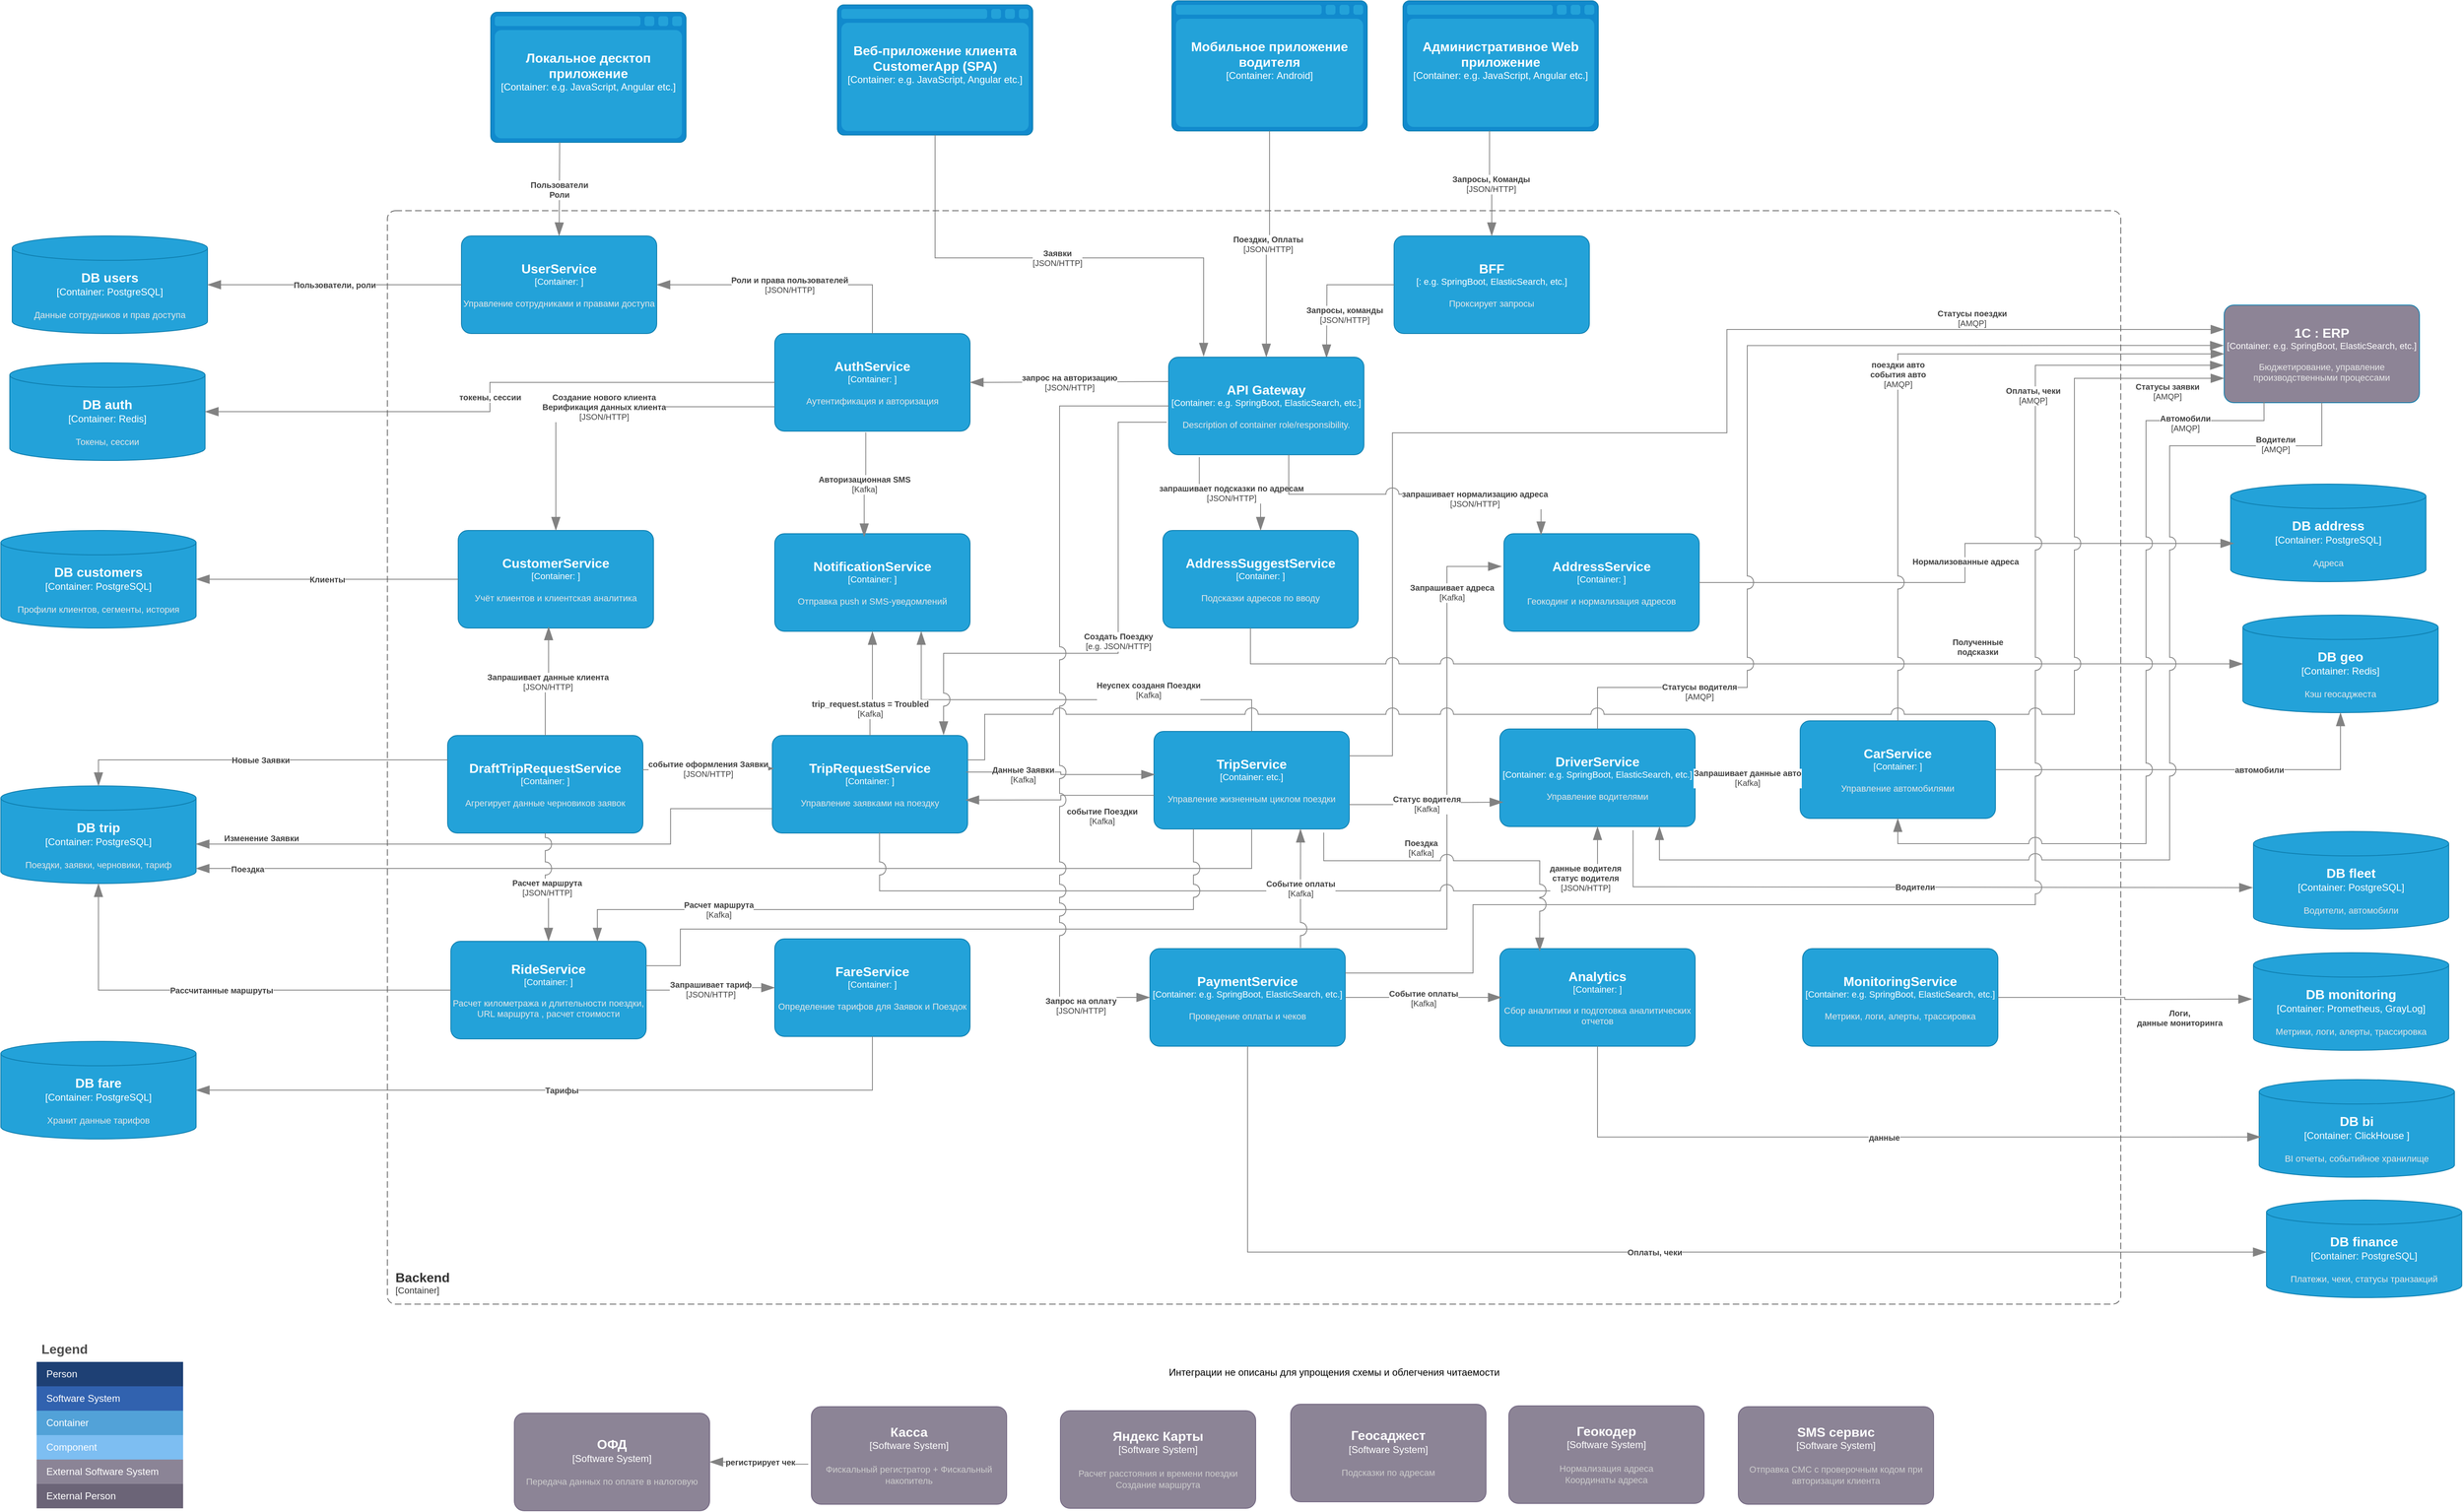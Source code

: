 <mxfile version="21.6.1" type="device">
  <diagram id="vkRmvBFl60c4IO9WMEJg" name="Страница 2">
    <mxGraphModel dx="3994" dy="178" grid="0" gridSize="10" guides="1" tooltips="1" connect="1" arrows="1" fold="1" page="0" pageScale="1" pageWidth="1169" pageHeight="827" math="0" shadow="0">
      <root>
        <mxCell id="0" />
        <mxCell id="1" parent="0" />
        <object placeholders="1" c4Name="Геокодер" c4Type="Software System" c4Description="Нормализация адреса&#xa;Координаты адреса" label="&lt;font style=&quot;font-size: 16px&quot;&gt;&lt;b&gt;%c4Name%&lt;/b&gt;&lt;/font&gt;&lt;div&gt;[%c4Type%]&lt;/div&gt;&lt;br&gt;&lt;div&gt;&lt;font style=&quot;font-size: 11px&quot;&gt;&lt;font color=&quot;#cccccc&quot;&gt;%c4Description%&lt;/font&gt;&lt;/div&gt;" id="4nuF1ZIiIaWGGM8qtaQb-2">
          <mxCell style="rounded=1;whiteSpace=wrap;html=1;labelBackgroundColor=none;fillColor=#8C8496;fontColor=#ffffff;align=center;arcSize=10;strokeColor=#736782;metaEdit=1;resizable=0;points=[[0.25,0,0],[0.5,0,0],[0.75,0,0],[1,0.25,0],[1,0.5,0],[1,0.75,0],[0.75,1,0],[0.5,1,0],[0.25,1,0],[0,0.75,0],[0,0.5,0],[0,0.25,0]];" parent="1" vertex="1">
            <mxGeometry x="72" y="2538" width="240" height="120" as="geometry" />
          </mxCell>
        </object>
        <mxCell id="4nuF1ZIiIaWGGM8qtaQb-3" value="Legend" style="shape=table;startSize=30;container=1;collapsible=0;childLayout=tableLayout;fontSize=16;align=left;verticalAlign=top;fillColor=none;strokeColor=none;fontColor=#4D4D4D;fontStyle=1;spacingLeft=6;spacing=0;resizable=0;" parent="1" vertex="1">
          <mxGeometry x="-1737" y="2454" width="180" height="210" as="geometry" />
        </mxCell>
        <mxCell id="4nuF1ZIiIaWGGM8qtaQb-4" value="" style="shape=tableRow;horizontal=0;startSize=0;swimlaneHead=0;swimlaneBody=0;strokeColor=inherit;top=0;left=0;bottom=0;right=0;collapsible=0;dropTarget=0;fillColor=none;points=[[0,0.5],[1,0.5]];portConstraint=eastwest;fontSize=12;" parent="4nuF1ZIiIaWGGM8qtaQb-3" vertex="1">
          <mxGeometry y="30" width="180" height="30" as="geometry" />
        </mxCell>
        <mxCell id="4nuF1ZIiIaWGGM8qtaQb-5" value="Person" style="shape=partialRectangle;html=1;whiteSpace=wrap;connectable=0;strokeColor=inherit;overflow=hidden;fillColor=#1E4074;top=0;left=0;bottom=0;right=0;pointerEvents=1;fontSize=12;align=left;fontColor=#FFFFFF;gradientColor=none;spacingLeft=10;spacingRight=4;" parent="4nuF1ZIiIaWGGM8qtaQb-4" vertex="1">
          <mxGeometry width="180" height="30" as="geometry">
            <mxRectangle width="180" height="30" as="alternateBounds" />
          </mxGeometry>
        </mxCell>
        <mxCell id="4nuF1ZIiIaWGGM8qtaQb-6" value="" style="shape=tableRow;horizontal=0;startSize=0;swimlaneHead=0;swimlaneBody=0;strokeColor=inherit;top=0;left=0;bottom=0;right=0;collapsible=0;dropTarget=0;fillColor=none;points=[[0,0.5],[1,0.5]];portConstraint=eastwest;fontSize=12;" parent="4nuF1ZIiIaWGGM8qtaQb-3" vertex="1">
          <mxGeometry y="60" width="180" height="30" as="geometry" />
        </mxCell>
        <mxCell id="4nuF1ZIiIaWGGM8qtaQb-7" value="Software System" style="shape=partialRectangle;html=1;whiteSpace=wrap;connectable=0;strokeColor=inherit;overflow=hidden;fillColor=#3162AF;top=0;left=0;bottom=0;right=0;pointerEvents=1;fontSize=12;align=left;fontColor=#FFFFFF;gradientColor=none;spacingLeft=10;spacingRight=4;" parent="4nuF1ZIiIaWGGM8qtaQb-6" vertex="1">
          <mxGeometry width="180" height="30" as="geometry">
            <mxRectangle width="180" height="30" as="alternateBounds" />
          </mxGeometry>
        </mxCell>
        <mxCell id="4nuF1ZIiIaWGGM8qtaQb-8" value="" style="shape=tableRow;horizontal=0;startSize=0;swimlaneHead=0;swimlaneBody=0;strokeColor=inherit;top=0;left=0;bottom=0;right=0;collapsible=0;dropTarget=0;fillColor=none;points=[[0,0.5],[1,0.5]];portConstraint=eastwest;fontSize=12;" parent="4nuF1ZIiIaWGGM8qtaQb-3" vertex="1">
          <mxGeometry y="90" width="180" height="30" as="geometry" />
        </mxCell>
        <mxCell id="4nuF1ZIiIaWGGM8qtaQb-9" value="Container" style="shape=partialRectangle;html=1;whiteSpace=wrap;connectable=0;strokeColor=inherit;overflow=hidden;fillColor=#52a2d8;top=0;left=0;bottom=0;right=0;pointerEvents=1;fontSize=12;align=left;fontColor=#FFFFFF;gradientColor=none;spacingLeft=10;spacingRight=4;" parent="4nuF1ZIiIaWGGM8qtaQb-8" vertex="1">
          <mxGeometry width="180" height="30" as="geometry">
            <mxRectangle width="180" height="30" as="alternateBounds" />
          </mxGeometry>
        </mxCell>
        <mxCell id="4nuF1ZIiIaWGGM8qtaQb-10" value="" style="shape=tableRow;horizontal=0;startSize=0;swimlaneHead=0;swimlaneBody=0;strokeColor=inherit;top=0;left=0;bottom=0;right=0;collapsible=0;dropTarget=0;fillColor=none;points=[[0,0.5],[1,0.5]];portConstraint=eastwest;fontSize=12;" parent="4nuF1ZIiIaWGGM8qtaQb-3" vertex="1">
          <mxGeometry y="120" width="180" height="30" as="geometry" />
        </mxCell>
        <mxCell id="4nuF1ZIiIaWGGM8qtaQb-11" value="Component" style="shape=partialRectangle;html=1;whiteSpace=wrap;connectable=0;strokeColor=inherit;overflow=hidden;fillColor=#7dbef2;top=0;left=0;bottom=0;right=0;pointerEvents=1;fontSize=12;align=left;fontColor=#FFFFFF;gradientColor=none;spacingLeft=10;spacingRight=4;" parent="4nuF1ZIiIaWGGM8qtaQb-10" vertex="1">
          <mxGeometry width="180" height="30" as="geometry">
            <mxRectangle width="180" height="30" as="alternateBounds" />
          </mxGeometry>
        </mxCell>
        <mxCell id="4nuF1ZIiIaWGGM8qtaQb-14" value="" style="shape=tableRow;horizontal=0;startSize=0;swimlaneHead=0;swimlaneBody=0;strokeColor=inherit;top=0;left=0;bottom=0;right=0;collapsible=0;dropTarget=0;fillColor=none;points=[[0,0.5],[1,0.5]];portConstraint=eastwest;fontSize=12;" parent="4nuF1ZIiIaWGGM8qtaQb-3" vertex="1">
          <mxGeometry y="150" width="180" height="30" as="geometry" />
        </mxCell>
        <mxCell id="4nuF1ZIiIaWGGM8qtaQb-15" value="External Software System" style="shape=partialRectangle;html=1;whiteSpace=wrap;connectable=0;strokeColor=inherit;overflow=hidden;fillColor=#8b8496;top=0;left=0;bottom=0;right=0;pointerEvents=1;fontSize=12;align=left;fontColor=#FFFFFF;gradientColor=none;spacingLeft=10;spacingRight=4;" parent="4nuF1ZIiIaWGGM8qtaQb-14" vertex="1">
          <mxGeometry width="180" height="30" as="geometry">
            <mxRectangle width="180" height="30" as="alternateBounds" />
          </mxGeometry>
        </mxCell>
        <mxCell id="4nuF1ZIiIaWGGM8qtaQb-12" value="" style="shape=tableRow;horizontal=0;startSize=0;swimlaneHead=0;swimlaneBody=0;strokeColor=inherit;top=0;left=0;bottom=0;right=0;collapsible=0;dropTarget=0;fillColor=none;points=[[0,0.5],[1,0.5]];portConstraint=eastwest;fontSize=12;" parent="4nuF1ZIiIaWGGM8qtaQb-3" vertex="1">
          <mxGeometry y="180" width="180" height="30" as="geometry" />
        </mxCell>
        <mxCell id="4nuF1ZIiIaWGGM8qtaQb-13" value="External Person" style="shape=partialRectangle;html=1;whiteSpace=wrap;connectable=0;strokeColor=inherit;overflow=hidden;fillColor=#6b6477;top=0;left=0;bottom=0;right=0;pointerEvents=1;fontSize=12;align=left;fontColor=#FFFFFF;gradientColor=none;spacingLeft=10;spacingRight=4;" parent="4nuF1ZIiIaWGGM8qtaQb-12" vertex="1">
          <mxGeometry width="180" height="30" as="geometry">
            <mxRectangle width="180" height="30" as="alternateBounds" />
          </mxGeometry>
        </mxCell>
        <object placeholders="1" c4Name="Яндекс Карты" c4Type="Software System" c4Description="Расчет расстояния и времени поездки&#xa;Создание маршрута" label="&lt;font style=&quot;font-size: 16px&quot;&gt;&lt;b&gt;%c4Name%&lt;/b&gt;&lt;/font&gt;&lt;div&gt;[%c4Type%]&lt;/div&gt;&lt;br&gt;&lt;div&gt;&lt;font style=&quot;font-size: 11px&quot;&gt;&lt;font color=&quot;#cccccc&quot;&gt;%c4Description%&lt;/font&gt;&lt;/div&gt;" id="4nuF1ZIiIaWGGM8qtaQb-17">
          <mxCell style="rounded=1;whiteSpace=wrap;html=1;labelBackgroundColor=none;fillColor=#8C8496;fontColor=#ffffff;align=center;arcSize=10;strokeColor=#736782;metaEdit=1;resizable=0;points=[[0.25,0,0],[0.5,0,0],[0.75,0,0],[1,0.25,0],[1,0.5,0],[1,0.75,0],[0.75,1,0],[0.5,1,0],[0.25,1,0],[0,0.75,0],[0,0.5,0],[0,0.25,0]];" parent="1" vertex="1">
            <mxGeometry x="-479" y="2544" width="240" height="120" as="geometry" />
          </mxCell>
        </object>
        <object placeholders="1" c4Name="Касса " c4Type="Software System" c4Description="Фискальный регистратор + Фискальный накопитель" label="&lt;font style=&quot;font-size: 16px&quot;&gt;&lt;b&gt;%c4Name%&lt;/b&gt;&lt;/font&gt;&lt;div&gt;[%c4Type%]&lt;/div&gt;&lt;br&gt;&lt;div&gt;&lt;font style=&quot;font-size: 11px&quot;&gt;&lt;font color=&quot;#cccccc&quot;&gt;%c4Description%&lt;/font&gt;&lt;/div&gt;" id="4nuF1ZIiIaWGGM8qtaQb-22">
          <mxCell style="rounded=1;whiteSpace=wrap;html=1;labelBackgroundColor=none;fillColor=#8C8496;fontColor=#ffffff;align=center;arcSize=10;strokeColor=#736782;metaEdit=1;resizable=0;points=[[0.25,0,0],[0.5,0,0],[0.75,0,0],[1,0.25,0],[1,0.5,0],[1,0.75,0],[0.75,1,0],[0.5,1,0],[0.25,1,0],[0,0.75,0],[0,0.5,0],[0,0.25,0]];" parent="1" vertex="1">
            <mxGeometry x="-785" y="2539" width="240" height="120" as="geometry" />
          </mxCell>
        </object>
        <object placeholders="1" c4Name="ОФД" c4Type="Software System" c4Description="Передача данных по оплате в налоговую" label="&lt;font style=&quot;font-size: 16px&quot;&gt;&lt;b&gt;%c4Name%&lt;/b&gt;&lt;/font&gt;&lt;div&gt;[%c4Type%]&lt;/div&gt;&lt;br&gt;&lt;div&gt;&lt;font style=&quot;font-size: 11px&quot;&gt;&lt;font color=&quot;#cccccc&quot;&gt;%c4Description%&lt;/font&gt;&lt;/div&gt;" id="4nuF1ZIiIaWGGM8qtaQb-23">
          <mxCell style="rounded=1;whiteSpace=wrap;html=1;labelBackgroundColor=none;fillColor=#8C8496;fontColor=#ffffff;align=center;arcSize=10;strokeColor=#736782;metaEdit=1;resizable=0;points=[[0.25,0,0],[0.5,0,0],[0.75,0,0],[1,0.25,0],[1,0.5,0],[1,0.75,0],[0.75,1,0],[0.5,1,0],[0.25,1,0],[0,0.75,0],[0,0.5,0],[0,0.25,0]];" parent="1" vertex="1">
            <mxGeometry x="-1150" y="2547" width="240" height="120" as="geometry" />
          </mxCell>
        </object>
        <object placeholders="1" c4Type="Relationship" c4Description="регистрирует чек " label="&lt;div style=&quot;text-align: left&quot;&gt;&lt;div style=&quot;text-align: center&quot;&gt;&lt;b&gt;%c4Description%&lt;/b&gt;&lt;/div&gt;" id="4nuF1ZIiIaWGGM8qtaQb-25">
          <mxCell style="endArrow=none;html=1;fontSize=10;fontColor=#404040;strokeWidth=1;endFill=1;strokeColor=#828282;elbow=vertical;metaEdit=1;endSize=14;startSize=14;jumpStyle=arc;jumpSize=16;rounded=0;edgeStyle=orthogonalEdgeStyle;exitX=1;exitY=0.5;exitDx=0;exitDy=0;exitPerimeter=0;entryX=-0.016;entryY=0.59;entryDx=0;entryDy=0;entryPerimeter=0;startArrow=blockThin;startFill=1;" parent="1" source="4nuF1ZIiIaWGGM8qtaQb-23" target="4nuF1ZIiIaWGGM8qtaQb-22" edge="1">
            <mxGeometry x="-0.002" width="240" relative="1" as="geometry">
              <mxPoint x="280" y="1426" as="sourcePoint" />
              <mxPoint x="520" y="1426" as="targetPoint" />
              <mxPoint as="offset" />
            </mxGeometry>
          </mxCell>
        </object>
        <object placeholders="1" c4Name="SMS сервис" c4Type="Software System" c4Description="Отправка СМС  с проверочным кодом при авторизации клиента" label="&lt;font style=&quot;font-size: 16px&quot;&gt;&lt;b&gt;%c4Name%&lt;/b&gt;&lt;/font&gt;&lt;div&gt;[%c4Type%]&lt;/div&gt;&lt;br&gt;&lt;div&gt;&lt;font style=&quot;font-size: 11px&quot;&gt;&lt;font color=&quot;#cccccc&quot;&gt;%c4Description%&lt;/font&gt;&lt;/div&gt;" id="4nuF1ZIiIaWGGM8qtaQb-29">
          <mxCell style="rounded=1;whiteSpace=wrap;html=1;labelBackgroundColor=none;fillColor=#8C8496;fontColor=#ffffff;align=center;arcSize=10;strokeColor=#736782;metaEdit=1;resizable=0;points=[[0.25,0,0],[0.5,0,0],[0.75,0,0],[1,0.25,0],[1,0.5,0],[1,0.75,0],[0.75,1,0],[0.5,1,0],[0.25,1,0],[0,0.75,0],[0,0.5,0],[0,0.25,0]];" parent="1" vertex="1">
            <mxGeometry x="354" y="2539" width="240" height="120" as="geometry" />
          </mxCell>
        </object>
        <object placeholders="1" c4Name="Геосаджест" c4Type="Software System" c4Description="Подсказки по адресам" label="&lt;font style=&quot;font-size: 16px&quot;&gt;&lt;b&gt;%c4Name%&lt;/b&gt;&lt;/font&gt;&lt;div&gt;[%c4Type%]&lt;/div&gt;&lt;br&gt;&lt;div&gt;&lt;font style=&quot;font-size: 11px&quot;&gt;&lt;font color=&quot;#cccccc&quot;&gt;%c4Description%&lt;/font&gt;&lt;/div&gt;" id="4nuF1ZIiIaWGGM8qtaQb-34">
          <mxCell style="rounded=1;whiteSpace=wrap;html=1;labelBackgroundColor=none;fillColor=#8C8496;fontColor=#ffffff;align=center;arcSize=10;strokeColor=#736782;metaEdit=1;resizable=0;points=[[0.25,0,0],[0.5,0,0],[0.75,0,0],[1,0.25,0],[1,0.5,0],[1,0.75,0],[0.75,1,0],[0.5,1,0],[0.25,1,0],[0,0.75,0],[0,0.5,0],[0,0.25,0]];" parent="1" vertex="1">
            <mxGeometry x="-196" y="2536" width="240" height="120" as="geometry" />
          </mxCell>
        </object>
        <object placeholders="1" c4Name="Веб-приложение клиента  CustomerApp (SPA)" c4Type="Container" c4Technology="e.g. JavaScript, Angular etc." c4Description="" label="&lt;font style=&quot;font-size: 16px&quot;&gt;&lt;b&gt;%c4Name%&lt;/b&gt;&lt;/font&gt;&lt;div&gt;[%c4Type%:&amp;nbsp;%c4Technology%]&lt;/div&gt;&lt;br&gt;&lt;div&gt;&lt;font style=&quot;font-size: 11px&quot;&gt;&lt;font color=&quot;#E6E6E6&quot;&gt;%c4Description%&lt;/font&gt;&lt;/div&gt;" id="4nuF1ZIiIaWGGM8qtaQb-39">
          <mxCell style="shape=mxgraph.c4.webBrowserContainer2;whiteSpace=wrap;html=1;boundedLbl=1;rounded=0;labelBackgroundColor=none;strokeColor=#118ACD;fillColor=#23A2D9;strokeColor=#118ACD;strokeColor2=#0E7DAD;fontSize=12;fontColor=#ffffff;align=center;metaEdit=1;points=[[0.5,0,0],[1,0.25,0],[1,0.5,0],[1,0.75,0],[0.5,1,0],[0,0.75,0],[0,0.5,0],[0,0.25,0]];resizable=0;" parent="1" vertex="1">
            <mxGeometry x="-753" y="816" width="240" height="160" as="geometry" />
          </mxCell>
        </object>
        <object placeholders="1" c4Name="Мобильное приложение водителя" c4Type="Container" c4Technology="Android" c4Description="" label="&lt;font style=&quot;font-size: 16px&quot;&gt;&lt;b&gt;%c4Name%&lt;/b&gt;&lt;/font&gt;&lt;div&gt;[%c4Type%:&amp;nbsp;%c4Technology%]&lt;/div&gt;&lt;br&gt;&lt;div&gt;&lt;font style=&quot;font-size: 11px&quot;&gt;&lt;font color=&quot;#E6E6E6&quot;&gt;%c4Description%&lt;/font&gt;&lt;/div&gt;" id="4nuF1ZIiIaWGGM8qtaQb-40">
          <mxCell style="shape=mxgraph.c4.webBrowserContainer2;whiteSpace=wrap;html=1;boundedLbl=1;rounded=0;labelBackgroundColor=none;strokeColor=#118ACD;fillColor=#23A2D9;strokeColor=#118ACD;strokeColor2=#0E7DAD;fontSize=12;fontColor=#ffffff;align=center;metaEdit=1;points=[[0.5,0,0],[1,0.25,0],[1,0.5,0],[1,0.75,0],[0.5,1,0],[0,0.75,0],[0,0.5,0],[0,0.25,0]];resizable=0;" parent="1" vertex="1">
            <mxGeometry x="-342" y="811" width="240" height="160" as="geometry" />
          </mxCell>
        </object>
        <object placeholders="1" c4Name="Административное Web приложение" c4Type="Container" c4Technology="e.g. JavaScript, Angular etc." c4Description="" label="&lt;font style=&quot;font-size: 16px&quot;&gt;&lt;b&gt;%c4Name%&lt;/b&gt;&lt;/font&gt;&lt;div&gt;[%c4Type%:&amp;nbsp;%c4Technology%]&lt;/div&gt;&lt;br&gt;&lt;div&gt;&lt;font style=&quot;font-size: 11px&quot;&gt;&lt;font color=&quot;#E6E6E6&quot;&gt;%c4Description%&lt;/font&gt;&lt;/div&gt;" id="4nuF1ZIiIaWGGM8qtaQb-41">
          <mxCell style="shape=mxgraph.c4.webBrowserContainer2;whiteSpace=wrap;html=1;boundedLbl=1;rounded=0;labelBackgroundColor=none;strokeColor=#118ACD;fillColor=#23A2D9;strokeColor=#118ACD;strokeColor2=#0E7DAD;fontSize=12;fontColor=#ffffff;align=center;metaEdit=1;points=[[0.5,0,0],[1,0.25,0],[1,0.5,0],[1,0.75,0],[0.5,1,0],[0,0.75,0],[0,0.5,0],[0,0.25,0]];resizable=0;" parent="1" vertex="1">
            <mxGeometry x="-58" y="811" width="240" height="160" as="geometry" />
          </mxCell>
        </object>
        <object placeholders="1" c4Name="Локальное десктоп приложение " c4Type="Container" c4Technology="e.g. JavaScript, Angular etc." c4Description="" label="&lt;font style=&quot;font-size: 16px&quot;&gt;&lt;b&gt;%c4Name%&lt;/b&gt;&lt;/font&gt;&lt;div&gt;[%c4Type%:&amp;nbsp;%c4Technology%]&lt;/div&gt;&lt;br&gt;&lt;div&gt;&lt;font style=&quot;font-size: 11px&quot;&gt;&lt;font color=&quot;#E6E6E6&quot;&gt;%c4Description%&lt;/font&gt;&lt;/div&gt;" id="4nuF1ZIiIaWGGM8qtaQb-42">
          <mxCell style="shape=mxgraph.c4.webBrowserContainer2;whiteSpace=wrap;html=1;boundedLbl=1;rounded=0;labelBackgroundColor=none;strokeColor=#118ACD;fillColor=#23A2D9;strokeColor=#118ACD;strokeColor2=#0E7DAD;fontSize=12;fontColor=#ffffff;align=center;metaEdit=1;points=[[0.5,0,0],[1,0.25,0],[1,0.5,0],[1,0.75,0],[0.5,1,0],[0,0.75,0],[0,0.5,0],[0,0.25,0]];resizable=0;" parent="1" vertex="1">
            <mxGeometry x="-1179" y="825" width="240" height="160" as="geometry" />
          </mxCell>
        </object>
        <object placeholders="1" c4Name="1С : ERP" c4Type="Container" c4Technology="e.g. SpringBoot, ElasticSearch, etc." c4Description="Бюджетирование, управление производственными процессами" label="&lt;font style=&quot;font-size: 16px&quot;&gt;&lt;b&gt;%c4Name%&lt;/b&gt;&lt;/font&gt;&lt;div&gt;[%c4Type%: %c4Technology%]&lt;/div&gt;&lt;br&gt;&lt;div&gt;&lt;font style=&quot;font-size: 11px&quot;&gt;&lt;font color=&quot;#E6E6E6&quot;&gt;%c4Description%&lt;/font&gt;&lt;/div&gt;" id="4nuF1ZIiIaWGGM8qtaQb-45">
          <mxCell style="rounded=1;whiteSpace=wrap;html=1;fontSize=11;labelBackgroundColor=none;fillColor=#8d8496;fontColor=#ffffff;align=center;arcSize=10;strokeColor=#0E7DAD;metaEdit=1;resizable=0;points=[[0.25,0,0],[0.5,0,0],[0.75,0,0],[1,0.25,0],[1,0.5,0],[1,0.75,0],[0.75,1,0],[0.5,1,0],[0.25,1,0],[0,0.75,0],[0,0.5,0],[0,0.25,0]];" parent="1" vertex="1">
            <mxGeometry x="951" y="1185" width="240" height="120" as="geometry" />
          </mxCell>
        </object>
        <object placeholders="1" c4Type="DB customers" c4Container="Container" c4Technology="PostgreSQL" c4Description="Профили клиентов, сегменты, история" label="&lt;font style=&quot;font-size: 16px&quot;&gt;&lt;b&gt;%c4Type%&lt;/b&gt;&lt;/font&gt;&lt;div&gt;[%c4Container%:&amp;nbsp;%c4Technology%]&lt;/div&gt;&lt;br&gt;&lt;div&gt;&lt;font style=&quot;font-size: 11px&quot;&gt;&lt;font color=&quot;#E6E6E6&quot;&gt;%c4Description%&lt;/font&gt;&lt;/div&gt;" id="4nuF1ZIiIaWGGM8qtaQb-50">
          <mxCell style="shape=cylinder3;size=15;whiteSpace=wrap;html=1;boundedLbl=1;rounded=0;labelBackgroundColor=none;fillColor=#23A2D9;fontSize=12;fontColor=#ffffff;align=center;strokeColor=#0E7DAD;metaEdit=1;points=[[0.5,0,0],[1,0.25,0],[1,0.5,0],[1,0.75,0],[0.5,1,0],[0,0.75,0],[0,0.5,0],[0,0.25,0]];resizable=0;" parent="1" vertex="1">
            <mxGeometry x="-1781" y="1462" width="240" height="120" as="geometry" />
          </mxCell>
        </object>
        <object placeholders="1" c4Type="DB trip" c4Container="Container" c4Technology="PostgreSQL" c4Description="Поездки, заявки, черновики, тариф" label="&lt;font style=&quot;font-size: 16px&quot;&gt;&lt;b&gt;%c4Type%&lt;/b&gt;&lt;/font&gt;&lt;div&gt;[%c4Container%:&amp;nbsp;%c4Technology%]&lt;/div&gt;&lt;br&gt;&lt;div&gt;&lt;font style=&quot;font-size: 11px&quot;&gt;&lt;font color=&quot;#E6E6E6&quot;&gt;%c4Description%&lt;/font&gt;&lt;/div&gt;" id="4nuF1ZIiIaWGGM8qtaQb-51">
          <mxCell style="shape=cylinder3;size=15;whiteSpace=wrap;html=1;boundedLbl=1;rounded=0;labelBackgroundColor=none;fillColor=#23A2D9;fontSize=12;fontColor=#ffffff;align=center;strokeColor=#0E7DAD;metaEdit=1;points=[[0.5,0,0],[1,0.25,0],[1,0.5,0],[1,0.75,0],[0.5,1,0],[0,0.75,0],[0,0.5,0],[0,0.25,0]];resizable=0;" parent="1" vertex="1">
            <mxGeometry x="-1781" y="1776" width="240" height="120" as="geometry" />
          </mxCell>
        </object>
        <object placeholders="1" c4Type="DB fare" c4Container="Container" c4Technology="PostgreSQL" c4Description="Хранит данные тарифов" label="&lt;font style=&quot;font-size: 16px&quot;&gt;&lt;b&gt;%c4Type%&lt;/b&gt;&lt;/font&gt;&lt;div&gt;[%c4Container%:&amp;nbsp;%c4Technology%]&lt;/div&gt;&lt;br&gt;&lt;div&gt;&lt;font style=&quot;font-size: 11px&quot;&gt;&lt;font color=&quot;#E6E6E6&quot;&gt;%c4Description%&lt;/font&gt;&lt;/div&gt;" id="4nuF1ZIiIaWGGM8qtaQb-53">
          <mxCell style="shape=cylinder3;size=15;whiteSpace=wrap;html=1;boundedLbl=1;rounded=0;labelBackgroundColor=none;fillColor=#23A2D9;fontSize=12;fontColor=#ffffff;align=center;strokeColor=#0E7DAD;metaEdit=1;points=[[0.5,0,0],[1,0.25,0],[1,0.5,0],[1,0.75,0],[0.5,1,0],[0,0.75,0],[0,0.5,0],[0,0.25,0]];resizable=0;" parent="1" vertex="1">
            <mxGeometry x="-1781" y="2090" width="240" height="120" as="geometry" />
          </mxCell>
        </object>
        <object placeholders="1" c4Type="DB geo" c4Container="Container" c4Technology="Redis" c4Description="Кэш геосаджеста" label="&lt;font style=&quot;font-size: 16px&quot;&gt;&lt;b&gt;%c4Type%&lt;/b&gt;&lt;/font&gt;&lt;div&gt;[%c4Container%:&amp;nbsp;%c4Technology%]&lt;/div&gt;&lt;br&gt;&lt;div&gt;&lt;font style=&quot;font-size: 11px&quot;&gt;&lt;font color=&quot;#E6E6E6&quot;&gt;%c4Description%&lt;/font&gt;&lt;/div&gt;" id="4nuF1ZIiIaWGGM8qtaQb-54">
          <mxCell style="shape=cylinder3;size=15;whiteSpace=wrap;html=1;boundedLbl=1;rounded=0;labelBackgroundColor=none;fillColor=#23A2D9;fontSize=12;fontColor=#ffffff;align=center;strokeColor=#0E7DAD;metaEdit=1;points=[[0.5,0,0],[1,0.25,0],[1,0.5,0],[1,0.75,0],[0.5,1,0],[0,0.75,0],[0,0.5,0],[0,0.25,0]];resizable=0;" parent="1" vertex="1">
            <mxGeometry x="974" y="1566" width="240" height="120" as="geometry" />
          </mxCell>
        </object>
        <object placeholders="1" c4Type="DB address" c4Container="Container" c4Technology="PostgreSQL" c4Description="Адреса" label="&lt;font style=&quot;font-size: 16px&quot;&gt;&lt;b&gt;%c4Type%&lt;/b&gt;&lt;/font&gt;&lt;div&gt;[%c4Container%:&amp;nbsp;%c4Technology%]&lt;/div&gt;&lt;br&gt;&lt;div&gt;&lt;font style=&quot;font-size: 11px&quot;&gt;&lt;font color=&quot;#E6E6E6&quot;&gt;%c4Description%&lt;/font&gt;&lt;/div&gt;" id="4nuF1ZIiIaWGGM8qtaQb-55">
          <mxCell style="shape=cylinder3;size=15;whiteSpace=wrap;html=1;boundedLbl=1;rounded=0;labelBackgroundColor=none;fillColor=#23A2D9;fontSize=12;fontColor=#ffffff;align=center;strokeColor=#0E7DAD;metaEdit=1;points=[[0.5,0,0],[1,0.25,0],[1,0.5,0],[1,0.75,0],[0.5,1,0],[0,0.75,0],[0,0.5,0],[0,0.25,0]];resizable=0;" parent="1" vertex="1">
            <mxGeometry x="959" y="1405" width="240" height="120" as="geometry" />
          </mxCell>
        </object>
        <object placeholders="1" c4Type="DB users" c4Container="Container" c4Technology="PostgreSQL" c4Description="Данные сотрудников и прав доступа" label="&lt;font style=&quot;font-size: 16px&quot;&gt;&lt;b&gt;%c4Type%&lt;/b&gt;&lt;/font&gt;&lt;div&gt;[%c4Container%:&amp;nbsp;%c4Technology%]&lt;/div&gt;&lt;br&gt;&lt;div&gt;&lt;font style=&quot;font-size: 11px&quot;&gt;&lt;font color=&quot;#E6E6E6&quot;&gt;%c4Description%&lt;/font&gt;&lt;/div&gt;" id="4nuF1ZIiIaWGGM8qtaQb-56">
          <mxCell style="shape=cylinder3;size=15;whiteSpace=wrap;html=1;boundedLbl=1;rounded=0;labelBackgroundColor=none;fillColor=#23A2D9;fontSize=12;fontColor=#ffffff;align=center;strokeColor=#0E7DAD;metaEdit=1;points=[[0.5,0,0],[1,0.25,0],[1,0.5,0],[1,0.75,0],[0.5,1,0],[0,0.75,0],[0,0.5,0],[0,0.25,0]];resizable=0;" parent="1" vertex="1">
            <mxGeometry x="-1767" y="1100" width="240" height="120" as="geometry" />
          </mxCell>
        </object>
        <object placeholders="1" c4Type="DB fleet" c4Container="Container" c4Technology="PostgreSQL" c4Description="Водители, автомобили" label="&lt;font style=&quot;font-size: 16px&quot;&gt;&lt;b&gt;%c4Type%&lt;/b&gt;&lt;/font&gt;&lt;div&gt;[%c4Container%:&amp;nbsp;%c4Technology%]&lt;/div&gt;&lt;br&gt;&lt;div&gt;&lt;font style=&quot;font-size: 11px&quot;&gt;&lt;font color=&quot;#E6E6E6&quot;&gt;%c4Description%&lt;/font&gt;&lt;/div&gt;" id="4nuF1ZIiIaWGGM8qtaQb-57">
          <mxCell style="shape=cylinder3;size=15;whiteSpace=wrap;html=1;boundedLbl=1;rounded=0;labelBackgroundColor=none;fillColor=#23A2D9;fontSize=12;fontColor=#ffffff;align=center;strokeColor=#0E7DAD;metaEdit=1;points=[[0.5,0,0],[1,0.25,0],[1,0.5,0],[1,0.75,0],[0.5,1,0],[0,0.75,0],[0,0.5,0],[0,0.25,0]];resizable=0;" parent="1" vertex="1">
            <mxGeometry x="987" y="1832" width="240" height="120" as="geometry" />
          </mxCell>
        </object>
        <object placeholders="1" c4Type="DB auth" c4Container="Container" c4Technology="Redis" c4Description="Токены, сессии" label="&lt;font style=&quot;font-size: 16px&quot;&gt;&lt;b&gt;%c4Type%&lt;/b&gt;&lt;/font&gt;&lt;div&gt;[%c4Container%:&amp;nbsp;%c4Technology%]&lt;/div&gt;&lt;br&gt;&lt;div&gt;&lt;font style=&quot;font-size: 11px&quot;&gt;&lt;font color=&quot;#E6E6E6&quot;&gt;%c4Description%&lt;/font&gt;&lt;/div&gt;" id="4nuF1ZIiIaWGGM8qtaQb-58">
          <mxCell style="shape=cylinder3;size=15;whiteSpace=wrap;html=1;boundedLbl=1;rounded=0;labelBackgroundColor=none;fillColor=#23A2D9;fontSize=12;fontColor=#ffffff;align=center;strokeColor=#0E7DAD;metaEdit=1;points=[[0.5,0,0],[1,0.25,0],[1,0.5,0],[1,0.75,0],[0.5,1,0],[0,0.75,0],[0,0.5,0],[0,0.25,0]];resizable=0;" parent="1" vertex="1">
            <mxGeometry x="-1770" y="1256" width="240" height="120" as="geometry" />
          </mxCell>
        </object>
        <object placeholders="1" c4Type="DB finance" c4Container="Container" c4Technology="PostgreSQL" c4Description="Платежи, чеки, статусы транзакций" label="&lt;font style=&quot;font-size: 16px&quot;&gt;&lt;b&gt;%c4Type%&lt;/b&gt;&lt;/font&gt;&lt;div&gt;[%c4Container%:&amp;nbsp;%c4Technology%]&lt;/div&gt;&lt;br&gt;&lt;div&gt;&lt;font style=&quot;font-size: 11px&quot;&gt;&lt;font color=&quot;#E6E6E6&quot;&gt;%c4Description%&lt;/font&gt;&lt;/div&gt;" id="4nuF1ZIiIaWGGM8qtaQb-60">
          <mxCell style="shape=cylinder3;size=15;whiteSpace=wrap;html=1;boundedLbl=1;rounded=0;labelBackgroundColor=none;fillColor=#23A2D9;fontSize=12;fontColor=#ffffff;align=center;strokeColor=#0E7DAD;metaEdit=1;points=[[0.5,0,0],[1,0.25,0],[1,0.5,0],[1,0.75,0],[0.5,1,0],[0,0.75,0],[0,0.5,0],[0,0.25,0]];resizable=0;" parent="1" vertex="1">
            <mxGeometry x="1003" y="2285" width="240" height="120" as="geometry" />
          </mxCell>
        </object>
        <object placeholders="1" c4Type="DB bi" c4Container="Container" c4Technology="ClickHouse " c4Description="BI отчеты, событийное хранилище" label="&lt;font style=&quot;font-size: 16px&quot;&gt;&lt;b&gt;%c4Type%&lt;/b&gt;&lt;/font&gt;&lt;div&gt;[%c4Container%:&amp;nbsp;%c4Technology%]&lt;/div&gt;&lt;br&gt;&lt;div&gt;&lt;font style=&quot;font-size: 11px&quot;&gt;&lt;font color=&quot;#E6E6E6&quot;&gt;%c4Description%&lt;/font&gt;&lt;/div&gt;" id="4nuF1ZIiIaWGGM8qtaQb-61">
          <mxCell style="shape=cylinder3;size=15;whiteSpace=wrap;html=1;boundedLbl=1;rounded=0;labelBackgroundColor=none;fillColor=#23A2D9;fontSize=12;fontColor=#ffffff;align=center;strokeColor=#0E7DAD;metaEdit=1;points=[[0.5,0,0],[1,0.25,0],[1,0.5,0],[1,0.75,0],[0.5,1,0],[0,0.75,0],[0,0.5,0],[0,0.25,0]];resizable=0;" parent="1" vertex="1">
            <mxGeometry x="994" y="2137" width="240" height="120" as="geometry" />
          </mxCell>
        </object>
        <object placeholders="1" c4Type="DB monitoring" c4Container="Container" c4Technology="Prometheus, GrayLog" c4Description="Метрики, логи, алерты, трассировка" label="&lt;font style=&quot;font-size: 16px&quot;&gt;&lt;b&gt;%c4Type%&lt;/b&gt;&lt;/font&gt;&lt;div&gt;[%c4Container%:&amp;nbsp;%c4Technology%]&lt;/div&gt;&lt;br&gt;&lt;div&gt;&lt;font style=&quot;font-size: 11px&quot;&gt;&lt;font color=&quot;#E6E6E6&quot;&gt;%c4Description%&lt;/font&gt;&lt;/div&gt;" id="4nuF1ZIiIaWGGM8qtaQb-62">
          <mxCell style="shape=cylinder3;size=15;whiteSpace=wrap;html=1;boundedLbl=1;rounded=0;labelBackgroundColor=none;fillColor=#23A2D9;fontSize=12;fontColor=#ffffff;align=center;strokeColor=#0E7DAD;metaEdit=1;points=[[0.5,0,0],[1,0.25,0],[1,0.5,0],[1,0.75,0],[0.5,1,0],[0,0.75,0],[0,0.5,0],[0,0.25,0]];resizable=0;" parent="1" vertex="1">
            <mxGeometry x="987" y="1981" width="240" height="120" as="geometry" />
          </mxCell>
        </object>
        <object placeholders="1" c4Name="BFF" c4Type="" c4Technology="e.g. SpringBoot, ElasticSearch, etc." c4Description="Проксирует запросы" label="&lt;font style=&quot;font-size: 16px&quot;&gt;&lt;b&gt;%c4Name%&lt;/b&gt;&lt;/font&gt;&lt;div&gt;[%c4Type%: %c4Technology%]&lt;/div&gt;&lt;br&gt;&lt;div&gt;&lt;font style=&quot;font-size: 11px&quot;&gt;&lt;font color=&quot;#E6E6E6&quot;&gt;%c4Description%&lt;/font&gt;&lt;/div&gt;" id="4nuF1ZIiIaWGGM8qtaQb-64">
          <mxCell style="rounded=1;whiteSpace=wrap;html=1;fontSize=11;labelBackgroundColor=none;fillColor=#23A2D9;fontColor=#ffffff;align=center;arcSize=10;strokeColor=#0E7DAD;metaEdit=1;resizable=0;points=[[0.25,0,0],[0.5,0,0],[0.75,0,0],[1,0.25,0],[1,0.5,0],[1,0.75,0],[0.75,1,0],[0.5,1,0],[0.25,1,0],[0,0.75,0],[0,0.5,0],[0,0.25,0]];" parent="1" vertex="1">
            <mxGeometry x="-69" y="1100" width="240" height="120" as="geometry" />
          </mxCell>
        </object>
        <object placeholders="1" c4Type="Relationship" c4Technology="JSON/HTTP" c4Description="Заявки" label="&lt;div style=&quot;text-align: left&quot;&gt;&lt;div style=&quot;text-align: center&quot;&gt;&lt;b&gt;%c4Description%&lt;/b&gt;&lt;/div&gt;&lt;div style=&quot;text-align: center&quot;&gt;[%c4Technology%]&lt;/div&gt;&lt;/div&gt;" id="4nuF1ZIiIaWGGM8qtaQb-70">
          <mxCell style="endArrow=blockThin;html=1;fontSize=10;fontColor=#404040;strokeWidth=1;endFill=1;strokeColor=#828282;elbow=vertical;metaEdit=1;endSize=14;startSize=14;jumpStyle=arc;jumpSize=16;rounded=0;edgeStyle=orthogonalEdgeStyle;exitX=0.5;exitY=1;exitDx=0;exitDy=0;exitPerimeter=0;" parent="1" source="4nuF1ZIiIaWGGM8qtaQb-39" edge="1">
            <mxGeometry width="240" relative="1" as="geometry">
              <mxPoint x="-502" y="1109" as="sourcePoint" />
              <mxPoint x="-303" y="1248" as="targetPoint" />
              <Array as="points">
                <mxPoint x="-633" y="1127" />
                <mxPoint x="-303" y="1127" />
              </Array>
            </mxGeometry>
          </mxCell>
        </object>
        <object placeholders="1" c4Type="Relationship" c4Description="Пользователи&#xa;Роли" label="&lt;div style=&quot;text-align: left&quot;&gt;&lt;div style=&quot;text-align: center&quot;&gt;&lt;b&gt;%c4Description%&lt;/b&gt;&lt;/div&gt;" id="4nuF1ZIiIaWGGM8qtaQb-72">
          <mxCell style="endArrow=blockThin;html=1;fontSize=10;fontColor=#404040;strokeWidth=1;endFill=1;strokeColor=#828282;elbow=vertical;metaEdit=1;endSize=14;startSize=14;jumpStyle=arc;jumpSize=16;rounded=0;edgeStyle=orthogonalEdgeStyle;exitX=0.353;exitY=0.999;exitDx=0;exitDy=0;exitPerimeter=0;entryX=0.5;entryY=0;entryDx=0;entryDy=0;entryPerimeter=0;" parent="1" source="4nuF1ZIiIaWGGM8qtaQb-42" target="ki4OH206G74o74d7tXyy-2" edge="1">
            <mxGeometry width="240" relative="1" as="geometry">
              <mxPoint x="-119" y="1009" as="sourcePoint" />
              <mxPoint x="-201.2" y="1243.76" as="targetPoint" />
            </mxGeometry>
          </mxCell>
        </object>
        <object placeholders="1" c4Type="Relationship" c4Technology="JSON/HTTP" c4Description="Запросы, Команды" label="&lt;div style=&quot;text-align: left&quot;&gt;&lt;div style=&quot;text-align: center&quot;&gt;&lt;b&gt;%c4Description%&lt;/b&gt;&lt;/div&gt;&lt;div style=&quot;text-align: center&quot;&gt;[%c4Technology%]&lt;/div&gt;&lt;/div&gt;" id="4nuF1ZIiIaWGGM8qtaQb-73">
          <mxCell style="endArrow=blockThin;html=1;fontSize=10;fontColor=#404040;strokeWidth=1;endFill=1;strokeColor=#828282;elbow=vertical;metaEdit=1;endSize=14;startSize=14;jumpStyle=arc;jumpSize=16;rounded=0;edgeStyle=orthogonalEdgeStyle;exitX=0.443;exitY=0.999;exitDx=0;exitDy=0;exitPerimeter=0;entryX=0.5;entryY=0;entryDx=0;entryDy=0;entryPerimeter=0;" parent="1" source="4nuF1ZIiIaWGGM8qtaQb-41" target="4nuF1ZIiIaWGGM8qtaQb-64" edge="1">
            <mxGeometry width="240" relative="1" as="geometry">
              <mxPoint x="334" y="1052" as="sourcePoint" />
              <mxPoint x="574" y="1052" as="targetPoint" />
            </mxGeometry>
          </mxCell>
        </object>
        <object placeholders="1" c4Type="Relationship" c4Technology="JSON/HTTP" c4Description="Запросы, команды" label="&lt;div style=&quot;text-align: left&quot;&gt;&lt;div style=&quot;text-align: center&quot;&gt;&lt;b&gt;%c4Description%&lt;/b&gt;&lt;/div&gt;&lt;div style=&quot;text-align: center&quot;&gt;[%c4Technology%]&lt;/div&gt;&lt;/div&gt;" id="4nuF1ZIiIaWGGM8qtaQb-74">
          <mxCell style="endArrow=blockThin;html=1;fontSize=10;fontColor=#404040;strokeWidth=1;endFill=1;strokeColor=#828282;elbow=vertical;metaEdit=1;endSize=14;startSize=14;jumpStyle=arc;jumpSize=16;rounded=0;edgeStyle=orthogonalEdgeStyle;exitX=0;exitY=0.5;exitDx=0;exitDy=0;exitPerimeter=0;entryX=0.75;entryY=0;entryDx=0;entryDy=0;entryPerimeter=0;" parent="1" source="4nuF1ZIiIaWGGM8qtaQb-64" edge="1">
            <mxGeometry x="0.384" y="22" width="240" relative="1" as="geometry">
              <mxPoint x="25" y="1292" as="sourcePoint" />
              <mxPoint x="-152.0" y="1250" as="targetPoint" />
              <mxPoint as="offset" />
            </mxGeometry>
          </mxCell>
        </object>
        <object placeholders="1" c4Name="AddressService " c4Type="Container" c4Technology="" c4Description="Геокодинг и нормализация адресов" label="&lt;font style=&quot;font-size: 16px&quot;&gt;&lt;b&gt;%c4Name%&lt;/b&gt;&lt;/font&gt;&lt;div&gt;[%c4Type%: %c4Technology%]&lt;/div&gt;&lt;br&gt;&lt;div&gt;&lt;font style=&quot;font-size: 11px&quot;&gt;&lt;font color=&quot;#E6E6E6&quot;&gt;%c4Description%&lt;/font&gt;&lt;/div&gt;" id="ki4OH206G74o74d7tXyy-1">
          <mxCell style="rounded=1;whiteSpace=wrap;html=1;fontSize=11;labelBackgroundColor=none;fillColor=#23A2D9;fontColor=#ffffff;align=center;arcSize=10;strokeColor=#0E7DAD;metaEdit=1;resizable=0;points=[[0.25,0,0],[0.5,0,0],[0.75,0,0],[1,0.25,0],[1,0.5,0],[1,0.75,0],[0.75,1,0],[0.5,1,0],[0.25,1,0],[0,0.75,0],[0,0.5,0],[0,0.25,0]];" parent="1" vertex="1">
            <mxGeometry x="66" y="1466" width="240" height="120" as="geometry" />
          </mxCell>
        </object>
        <object placeholders="1" c4Name="UserService" c4Type="Container" c4Technology="" c4Description="Управление сотрудниками и правами доступа" label="&lt;font style=&quot;font-size: 16px&quot;&gt;&lt;b&gt;%c4Name%&lt;/b&gt;&lt;/font&gt;&lt;div&gt;[%c4Type%: %c4Technology%]&lt;/div&gt;&lt;br&gt;&lt;div&gt;&lt;font style=&quot;font-size: 11px&quot;&gt;&lt;font color=&quot;#E6E6E6&quot;&gt;%c4Description%&lt;/font&gt;&lt;/div&gt;" id="ki4OH206G74o74d7tXyy-2">
          <mxCell style="rounded=1;whiteSpace=wrap;html=1;fontSize=11;labelBackgroundColor=none;fillColor=#23A2D9;fontColor=#ffffff;align=center;arcSize=10;strokeColor=#0E7DAD;metaEdit=1;resizable=0;points=[[0.25,0,0],[0.5,0,0],[0.75,0,0],[1,0.25,0],[1,0.5,0],[1,0.75,0],[0.75,1,0],[0.5,1,0],[0.25,1,0],[0,0.75,0],[0,0.5,0],[0,0.25,0]];" parent="1" vertex="1">
            <mxGeometry x="-1215" y="1100" width="240" height="120" as="geometry" />
          </mxCell>
        </object>
        <object placeholders="1" c4Name="DriverService" c4Type="Container" c4Technology="e.g. SpringBoot, ElasticSearch, etc." c4Description="Управление водителями" label="&lt;font style=&quot;font-size: 16px&quot;&gt;&lt;b&gt;%c4Name%&lt;/b&gt;&lt;/font&gt;&lt;div&gt;[%c4Type%: %c4Technology%]&lt;/div&gt;&lt;br&gt;&lt;div&gt;&lt;font style=&quot;font-size: 11px&quot;&gt;&lt;font color=&quot;#E6E6E6&quot;&gt;%c4Description%&lt;/font&gt;&lt;/div&gt;" id="ki4OH206G74o74d7tXyy-3">
          <mxCell style="rounded=1;whiteSpace=wrap;html=1;fontSize=11;labelBackgroundColor=none;fillColor=#23A2D9;fontColor=#ffffff;align=center;arcSize=10;strokeColor=#0E7DAD;metaEdit=1;resizable=0;points=[[0.25,0,0],[0.5,0,0],[0.75,0,0],[1,0.25,0],[1,0.5,0],[1,0.75,0],[0.75,1,0],[0.5,1,0],[0.25,1,0],[0,0.75,0],[0,0.5,0],[0,0.25,0]];" parent="1" vertex="1">
            <mxGeometry x="61" y="1706" width="240" height="120" as="geometry" />
          </mxCell>
        </object>
        <object placeholders="1" c4Name="TripService" c4Type="Container" c4Technology=" etc." c4Description="Управление жизненным циклом поездки" label="&lt;font style=&quot;font-size: 16px&quot;&gt;&lt;b&gt;%c4Name%&lt;/b&gt;&lt;/font&gt;&lt;div&gt;[%c4Type%: %c4Technology%]&lt;/div&gt;&lt;br&gt;&lt;div&gt;&lt;font style=&quot;font-size: 11px&quot;&gt;&lt;font color=&quot;#E6E6E6&quot;&gt;%c4Description%&lt;/font&gt;&lt;/div&gt;" id="ki4OH206G74o74d7tXyy-4">
          <mxCell style="rounded=1;whiteSpace=wrap;html=1;fontSize=11;labelBackgroundColor=none;fillColor=#23A2D9;fontColor=#ffffff;align=center;arcSize=10;strokeColor=#0E7DAD;metaEdit=1;resizable=0;points=[[0.25,0,0],[0.5,0,0],[0.75,0,0],[1,0.25,0],[1,0.5,0],[1,0.75,0],[0.75,1,0],[0.5,1,0],[0.25,1,0],[0,0.75,0],[0,0.5,0],[0,0.25,0]];" parent="1" vertex="1">
            <mxGeometry x="-364" y="1709" width="240" height="120" as="geometry" />
          </mxCell>
        </object>
        <object placeholders="1" c4Name="PaymentService" c4Type="Container" c4Technology="e.g. SpringBoot, ElasticSearch, etc." c4Description="Проведение оплаты и чеков" label="&lt;font style=&quot;font-size: 16px&quot;&gt;&lt;b&gt;%c4Name%&lt;/b&gt;&lt;/font&gt;&lt;div&gt;[%c4Type%: %c4Technology%]&lt;/div&gt;&lt;br&gt;&lt;div&gt;&lt;font style=&quot;font-size: 11px&quot;&gt;&lt;font color=&quot;#E6E6E6&quot;&gt;%c4Description%&lt;/font&gt;&lt;/div&gt;" id="ki4OH206G74o74d7tXyy-5">
          <mxCell style="rounded=1;whiteSpace=wrap;html=1;fontSize=11;labelBackgroundColor=none;fillColor=#23A2D9;fontColor=#ffffff;align=center;arcSize=10;strokeColor=#0E7DAD;metaEdit=1;resizable=0;points=[[0.25,0,0],[0.5,0,0],[0.75,0,0],[1,0.25,0],[1,0.5,0],[1,0.75,0],[0.75,1,0],[0.5,1,0],[0.25,1,0],[0,0.75,0],[0,0.5,0],[0,0.25,0]];" parent="1" vertex="1">
            <mxGeometry x="-369" y="1976" width="240" height="120" as="geometry" />
          </mxCell>
        </object>
        <object placeholders="1" c4Name="API Gatеway" c4Type="Container" c4Technology="e.g. SpringBoot, ElasticSearch, etc." c4Description="Description of container role/responsibility." label="&lt;font style=&quot;font-size: 16px&quot;&gt;&lt;b&gt;%c4Name%&lt;/b&gt;&lt;/font&gt;&lt;div&gt;[%c4Type%: %c4Technology%]&lt;/div&gt;&lt;br&gt;&lt;div&gt;&lt;font style=&quot;font-size: 11px&quot;&gt;&lt;font color=&quot;#E6E6E6&quot;&gt;%c4Description%&lt;/font&gt;&lt;/div&gt;" id="ki4OH206G74o74d7tXyy-6">
          <mxCell style="rounded=1;whiteSpace=wrap;html=1;fontSize=11;labelBackgroundColor=none;fillColor=#23A2D9;fontColor=#ffffff;align=center;arcSize=10;strokeColor=#0E7DAD;metaEdit=1;resizable=0;points=[[0.25,0,0],[0.5,0,0],[0.75,0,0],[1,0.25,0],[1,0.5,0],[1,0.75,0],[0.75,1,0],[0.5,1,0],[0.25,1,0],[0,0.75,0],[0,0.5,0],[0,0.25,0]];" parent="1" vertex="1">
            <mxGeometry x="-346" y="1249" width="240" height="120" as="geometry" />
          </mxCell>
        </object>
        <object placeholders="1" c4Name="CustomerService" c4Type="Container" c4Technology="" c4Description="Учёт клиентов и клиентская аналитика" label="&lt;font style=&quot;font-size: 16px&quot;&gt;&lt;b&gt;%c4Name%&lt;/b&gt;&lt;/font&gt;&lt;div&gt;[%c4Type%: %c4Technology%]&lt;/div&gt;&lt;br&gt;&lt;div&gt;&lt;font style=&quot;font-size: 11px&quot;&gt;&lt;font color=&quot;#E6E6E6&quot;&gt;%c4Description%&lt;/font&gt;&lt;/div&gt;" id="ki4OH206G74o74d7tXyy-7">
          <mxCell style="rounded=1;whiteSpace=wrap;html=1;fontSize=11;labelBackgroundColor=none;fillColor=#23A2D9;fontColor=#ffffff;align=center;arcSize=10;strokeColor=#0E7DAD;metaEdit=1;resizable=0;points=[[0.25,0,0],[0.5,0,0],[0.75,0,0],[1,0.25,0],[1,0.5,0],[1,0.75,0],[0.75,1,0],[0.5,1,0],[0.25,1,0],[0,0.75,0],[0,0.5,0],[0,0.25,0]];" parent="1" vertex="1">
            <mxGeometry x="-1219" y="1462" width="240" height="120" as="geometry" />
          </mxCell>
        </object>
        <object placeholders="1" c4Name="RideService" c4Type="Container" c4Technology="" c4Description="Расчет километража  и длительности поездки,  URL маршрута , расчет стоимости " label="&lt;font style=&quot;font-size: 16px&quot;&gt;&lt;b&gt;%c4Name%&lt;/b&gt;&lt;/font&gt;&lt;div&gt;[%c4Type%: %c4Technology%]&lt;/div&gt;&lt;br&gt;&lt;div&gt;&lt;font style=&quot;font-size: 11px&quot;&gt;&lt;font color=&quot;#E6E6E6&quot;&gt;%c4Description%&lt;/font&gt;&lt;/div&gt;" id="ki4OH206G74o74d7tXyy-8">
          <mxCell style="rounded=1;whiteSpace=wrap;html=1;fontSize=11;labelBackgroundColor=none;fillColor=#23A2D9;fontColor=#ffffff;align=center;arcSize=10;strokeColor=#0E7DAD;metaEdit=1;resizable=0;points=[[0.25,0,0],[0.5,0,0],[0.75,0,0],[1,0.25,0],[1,0.5,0],[1,0.75,0],[0.75,1,0],[0.5,1,0],[0.25,1,0],[0,0.75,0],[0,0.5,0],[0,0.25,0]];" parent="1" vertex="1">
            <mxGeometry x="-1228" y="1967" width="240" height="120" as="geometry" />
          </mxCell>
        </object>
        <object placeholders="1" c4Name="TripRequestService" c4Type="Container" c4Technology="" c4Description="Управление заявками на поездку" label="&lt;font style=&quot;font-size: 16px&quot;&gt;&lt;b&gt;%c4Name%&lt;/b&gt;&lt;/font&gt;&lt;div&gt;[%c4Type%: %c4Technology%]&lt;/div&gt;&lt;br&gt;&lt;div&gt;&lt;font style=&quot;font-size: 11px&quot;&gt;&lt;font color=&quot;#E6E6E6&quot;&gt;%c4Description%&lt;/font&gt;&lt;/div&gt;" id="ki4OH206G74o74d7tXyy-9">
          <mxCell style="rounded=1;whiteSpace=wrap;html=1;fontSize=11;labelBackgroundColor=none;fillColor=#23A2D9;fontColor=#ffffff;align=center;arcSize=10;strokeColor=#0E7DAD;metaEdit=1;resizable=0;points=[[0.25,0,0],[0.5,0,0],[0.75,0,0],[1,0.25,0],[1,0.5,0],[1,0.75,0],[0.75,1,0],[0.5,1,0],[0.25,1,0],[0,0.75,0],[0,0.5,0],[0,0.25,0]];" parent="1" vertex="1">
            <mxGeometry x="-833" y="1714" width="240" height="120" as="geometry" />
          </mxCell>
        </object>
        <object placeholders="1" c4Name="NotificationService" c4Type="Container" c4Technology="" c4Description="Отправка push и SMS-уведомлений" label="&lt;font style=&quot;font-size: 16px&quot;&gt;&lt;b&gt;%c4Name%&lt;/b&gt;&lt;/font&gt;&lt;div&gt;[%c4Type%: %c4Technology%]&lt;/div&gt;&lt;br&gt;&lt;div&gt;&lt;font style=&quot;font-size: 11px&quot;&gt;&lt;font color=&quot;#E6E6E6&quot;&gt;%c4Description%&lt;/font&gt;&lt;/div&gt;" id="ki4OH206G74o74d7tXyy-10">
          <mxCell style="rounded=1;whiteSpace=wrap;html=1;fontSize=11;labelBackgroundColor=none;fillColor=#23A2D9;fontColor=#ffffff;align=center;arcSize=10;strokeColor=#0E7DAD;metaEdit=1;resizable=0;points=[[0.25,0,0],[0.5,0,0],[0.75,0,0],[1,0.25,0],[1,0.5,0],[1,0.75,0],[0.75,1,0],[0.5,1,0],[0.25,1,0],[0,0.75,0],[0,0.5,0],[0,0.25,0]];" parent="1" vertex="1">
            <mxGeometry x="-830" y="1466" width="240" height="120" as="geometry" />
          </mxCell>
        </object>
        <object placeholders="1" c4Name="AuthService" c4Type="Container" c4Technology="" c4Description="Аутентификация и авторизация" label="&lt;font style=&quot;font-size: 16px&quot;&gt;&lt;b&gt;%c4Name%&lt;/b&gt;&lt;/font&gt;&lt;div&gt;[%c4Type%: %c4Technology%]&lt;/div&gt;&lt;br&gt;&lt;div&gt;&lt;font style=&quot;font-size: 11px&quot;&gt;&lt;font color=&quot;#E6E6E6&quot;&gt;%c4Description%&lt;/font&gt;&lt;/div&gt;" id="ki4OH206G74o74d7tXyy-11">
          <mxCell style="rounded=1;whiteSpace=wrap;html=1;fontSize=11;labelBackgroundColor=none;fillColor=#23A2D9;fontColor=#ffffff;align=center;arcSize=10;strokeColor=#0E7DAD;metaEdit=1;resizable=0;points=[[0.25,0,0],[0.5,0,0],[0.75,0,0],[1,0.25,0],[1,0.5,0],[1,0.75,0],[0.75,1,0],[0.5,1,0],[0.25,1,0],[0,0.75,0],[0,0.5,0],[0,0.25,0]];" parent="1" vertex="1">
            <mxGeometry x="-830" y="1220" width="240" height="120" as="geometry" />
          </mxCell>
        </object>
        <object placeholders="1" c4Name="AddressSuggestService" c4Type="Container" c4Technology="" c4Description="Подсказки адресов по вводу" label="&lt;font style=&quot;font-size: 16px&quot;&gt;&lt;b&gt;%c4Name%&lt;/b&gt;&lt;/font&gt;&lt;div&gt;[%c4Type%: %c4Technology%]&lt;/div&gt;&lt;br&gt;&lt;div&gt;&lt;font style=&quot;font-size: 11px&quot;&gt;&lt;font color=&quot;#E6E6E6&quot;&gt;%c4Description%&lt;/font&gt;&lt;/div&gt;" id="ki4OH206G74o74d7tXyy-12">
          <mxCell style="rounded=1;whiteSpace=wrap;html=1;fontSize=11;labelBackgroundColor=none;fillColor=#23A2D9;fontColor=#ffffff;align=center;arcSize=10;strokeColor=#0E7DAD;metaEdit=1;resizable=0;points=[[0.25,0,0],[0.5,0,0],[0.75,0,0],[1,0.25,0],[1,0.5,0],[1,0.75,0],[0.75,1,0],[0.5,1,0],[0.25,1,0],[0,0.75,0],[0,0.5,0],[0,0.25,0]];" parent="1" vertex="1">
            <mxGeometry x="-353" y="1462" width="240" height="120" as="geometry" />
          </mxCell>
        </object>
        <object placeholders="1" c4Name="CarService" c4Type="Container" c4Technology="" c4Description="Управление автомобилями" label="&lt;font style=&quot;font-size: 16px&quot;&gt;&lt;b&gt;%c4Name%&lt;/b&gt;&lt;/font&gt;&lt;div&gt;[%c4Type%: %c4Technology%]&lt;/div&gt;&lt;br&gt;&lt;div&gt;&lt;font style=&quot;font-size: 11px&quot;&gt;&lt;font color=&quot;#E6E6E6&quot;&gt;%c4Description%&lt;/font&gt;&lt;/div&gt;" id="ki4OH206G74o74d7tXyy-13">
          <mxCell style="rounded=1;whiteSpace=wrap;html=1;fontSize=11;labelBackgroundColor=none;fillColor=#23A2D9;fontColor=#ffffff;align=center;arcSize=10;strokeColor=#0E7DAD;metaEdit=1;resizable=0;points=[[0.25,0,0],[0.5,0,0],[0.75,0,0],[1,0.25,0],[1,0.5,0],[1,0.75,0],[0.75,1,0],[0.5,1,0],[0.25,1,0],[0,0.75,0],[0,0.5,0],[0,0.25,0]];" parent="1" vertex="1">
            <mxGeometry x="430" y="1696" width="240" height="120" as="geometry" />
          </mxCell>
        </object>
        <object placeholders="1" c4Name="DraftTripRequestService" c4Type="Container" c4Technology="" c4Description="Агрегирует данные черновиков заявок" label="&lt;font style=&quot;font-size: 16px&quot;&gt;&lt;b&gt;%c4Name%&lt;/b&gt;&lt;/font&gt;&lt;div&gt;[%c4Type%: %c4Technology%]&lt;/div&gt;&lt;br&gt;&lt;div&gt;&lt;font style=&quot;font-size: 11px&quot;&gt;&lt;font color=&quot;#E6E6E6&quot;&gt;%c4Description%&lt;/font&gt;&lt;/div&gt;" id="ki4OH206G74o74d7tXyy-14">
          <mxCell style="rounded=1;whiteSpace=wrap;html=1;fontSize=11;labelBackgroundColor=none;fillColor=#23A2D9;fontColor=#ffffff;align=center;arcSize=10;strokeColor=#0E7DAD;metaEdit=1;resizable=0;points=[[0.25,0,0],[0.5,0,0],[0.75,0,0],[1,0.25,0],[1,0.5,0],[1,0.75,0],[0.75,1,0],[0.5,1,0],[0.25,1,0],[0,0.75,0],[0,0.5,0],[0,0.25,0]];" parent="1" vertex="1">
            <mxGeometry x="-1232" y="1714" width="240" height="120" as="geometry" />
          </mxCell>
        </object>
        <object placeholders="1" c4Name="FareService" c4Type="Container" c4Technology="" c4Description="Определение тарифов для Заявок и Поездок" label="&lt;font style=&quot;font-size: 16px&quot;&gt;&lt;b&gt;%c4Name%&lt;/b&gt;&lt;/font&gt;&lt;div&gt;[%c4Type%: %c4Technology%]&lt;/div&gt;&lt;br&gt;&lt;div&gt;&lt;font style=&quot;font-size: 11px&quot;&gt;&lt;font color=&quot;#E6E6E6&quot;&gt;%c4Description%&lt;/font&gt;&lt;/div&gt;" id="ki4OH206G74o74d7tXyy-15">
          <mxCell style="rounded=1;whiteSpace=wrap;html=1;fontSize=11;labelBackgroundColor=none;fillColor=#23A2D9;fontColor=#ffffff;align=center;arcSize=10;strokeColor=#0E7DAD;metaEdit=1;resizable=0;points=[[0.25,0,0],[0.5,0,0],[0.75,0,0],[1,0.25,0],[1,0.5,0],[1,0.75,0],[0.75,1,0],[0.5,1,0],[0.25,1,0],[0,0.75,0],[0,0.5,0],[0,0.25,0]];" parent="1" vertex="1">
            <mxGeometry x="-830" y="1964" width="240" height="120" as="geometry" />
          </mxCell>
        </object>
        <object placeholders="1" c4Name="Analytics" c4Type="Container" c4Technology="" c4Description="Сбор аналитики и подготовка аналитических отчетов" label="&lt;font style=&quot;font-size: 16px&quot;&gt;&lt;b&gt;%c4Name%&lt;/b&gt;&lt;/font&gt;&lt;div&gt;[%c4Type%: %c4Technology%]&lt;/div&gt;&lt;br&gt;&lt;div&gt;&lt;font style=&quot;font-size: 11px&quot;&gt;&lt;font color=&quot;#E6E6E6&quot;&gt;%c4Description%&lt;/font&gt;&lt;/div&gt;" id="ki4OH206G74o74d7tXyy-16">
          <mxCell style="rounded=1;whiteSpace=wrap;html=1;fontSize=11;labelBackgroundColor=none;fillColor=#23A2D9;fontColor=#ffffff;align=center;arcSize=10;strokeColor=#0E7DAD;metaEdit=1;resizable=0;points=[[0.25,0,0],[0.5,0,0],[0.75,0,0],[1,0.25,0],[1,0.5,0],[1,0.75,0],[0.75,1,0],[0.5,1,0],[0.25,1,0],[0,0.75,0],[0,0.5,0],[0,0.25,0]];" parent="1" vertex="1">
            <mxGeometry x="61" y="1976" width="240" height="120" as="geometry" />
          </mxCell>
        </object>
        <object placeholders="1" c4Name="MonitoringService" c4Type="Container" c4Technology="e.g. SpringBoot, ElasticSearch, etc." c4Description="Метрики, логи, алерты, трассировка" label="&lt;font style=&quot;font-size: 16px&quot;&gt;&lt;b&gt;%c4Name%&lt;/b&gt;&lt;/font&gt;&lt;div&gt;[%c4Type%: %c4Technology%]&lt;/div&gt;&lt;br&gt;&lt;div&gt;&lt;font style=&quot;font-size: 11px&quot;&gt;&lt;font color=&quot;#E6E6E6&quot;&gt;%c4Description%&lt;/font&gt;&lt;/div&gt;" id="ki4OH206G74o74d7tXyy-17">
          <mxCell style="rounded=1;whiteSpace=wrap;html=1;fontSize=11;labelBackgroundColor=none;fillColor=#23A2D9;fontColor=#ffffff;align=center;arcSize=10;strokeColor=#0E7DAD;metaEdit=1;resizable=0;points=[[0.25,0,0],[0.5,0,0],[0.75,0,0],[1,0.25,0],[1,0.5,0],[1,0.75,0],[0.75,1,0],[0.5,1,0],[0.25,1,0],[0,0.75,0],[0,0.5,0],[0,0.25,0]];" parent="1" vertex="1">
            <mxGeometry x="433" y="1976" width="240" height="120" as="geometry" />
          </mxCell>
        </object>
        <object placeholders="1" c4Type="Relationship" c4Technology="JSON/HTTP" c4Description="Поездки, Оплаты" label="&lt;div style=&quot;text-align: left&quot;&gt;&lt;div style=&quot;text-align: center&quot;&gt;&lt;b&gt;%c4Description%&lt;/b&gt;&lt;/div&gt;&lt;div style=&quot;text-align: center&quot;&gt;[%c4Technology%]&lt;/div&gt;&lt;/div&gt;" id="ki4OH206G74o74d7tXyy-18">
          <mxCell style="endArrow=blockThin;html=1;fontSize=10;fontColor=#404040;strokeWidth=1;endFill=1;strokeColor=#828282;elbow=vertical;metaEdit=1;endSize=14;startSize=14;jumpStyle=arc;jumpSize=16;rounded=0;edgeStyle=orthogonalEdgeStyle;exitX=0.5;exitY=1;exitDx=0;exitDy=0;exitPerimeter=0;entryX=0.5;entryY=0;entryDx=0;entryDy=0;entryPerimeter=0;" parent="1" source="4nuF1ZIiIaWGGM8qtaQb-40" target="ki4OH206G74o74d7tXyy-6" edge="1">
            <mxGeometry width="240" relative="1" as="geometry">
              <mxPoint x="-235" y="1073" as="sourcePoint" />
              <mxPoint x="5" y="1073" as="targetPoint" />
            </mxGeometry>
          </mxCell>
        </object>
        <object placeholders="1" c4Type="Relationship" c4Description="Пользователи, роли" label="&lt;div style=&quot;text-align: left&quot;&gt;&lt;div style=&quot;text-align: center&quot;&gt;&lt;b&gt;%c4Description%&lt;/b&gt;&lt;/div&gt;" id="ki4OH206G74o74d7tXyy-20">
          <mxCell style="endArrow=blockThin;html=1;fontSize=10;fontColor=#404040;strokeWidth=1;endFill=1;strokeColor=#828282;elbow=vertical;metaEdit=1;endSize=14;startSize=14;jumpStyle=arc;jumpSize=16;rounded=0;edgeStyle=orthogonalEdgeStyle;exitX=0;exitY=0.5;exitDx=0;exitDy=0;exitPerimeter=0;entryX=1;entryY=0.5;entryDx=0;entryDy=0;entryPerimeter=0;" parent="1" source="ki4OH206G74o74d7tXyy-2" target="4nuF1ZIiIaWGGM8qtaQb-56" edge="1">
            <mxGeometry width="240" relative="1" as="geometry">
              <mxPoint x="-1379" y="1311" as="sourcePoint" />
              <mxPoint x="-1139" y="1311" as="targetPoint" />
            </mxGeometry>
          </mxCell>
        </object>
        <object placeholders="1" c4Type="Relationship" c4Description="токены, сессии" label="&lt;div style=&quot;text-align: left&quot;&gt;&lt;div style=&quot;text-align: center&quot;&gt;&lt;b&gt;%c4Description%&lt;/b&gt;&lt;/div&gt;" id="ki4OH206G74o74d7tXyy-22">
          <mxCell style="endArrow=blockThin;html=1;fontSize=10;fontColor=#404040;strokeWidth=1;endFill=1;strokeColor=#828282;elbow=vertical;metaEdit=1;endSize=14;startSize=14;jumpStyle=arc;jumpSize=16;rounded=0;edgeStyle=orthogonalEdgeStyle;exitX=0;exitY=0.5;exitDx=0;exitDy=0;exitPerimeter=0;entryX=1;entryY=0.5;entryDx=0;entryDy=0;entryPerimeter=0;" parent="1" source="ki4OH206G74o74d7tXyy-11" target="4nuF1ZIiIaWGGM8qtaQb-58" edge="1">
            <mxGeometry width="240" relative="1" as="geometry">
              <mxPoint x="-1216" y="1343" as="sourcePoint" />
              <mxPoint x="-976" y="1343" as="targetPoint" />
            </mxGeometry>
          </mxCell>
        </object>
        <object placeholders="1" c4Type="Relationship" c4Description="Клиенты" label="&lt;div style=&quot;text-align: left&quot;&gt;&lt;div style=&quot;text-align: center&quot;&gt;&lt;b&gt;%c4Description%&lt;/b&gt;&lt;/div&gt;" id="ki4OH206G74o74d7tXyy-24">
          <mxCell style="endArrow=blockThin;html=1;fontSize=10;fontColor=#404040;strokeWidth=1;endFill=1;strokeColor=#828282;elbow=vertical;metaEdit=1;endSize=14;startSize=14;jumpStyle=arc;jumpSize=16;rounded=0;edgeStyle=orthogonalEdgeStyle;exitX=0;exitY=0.5;exitDx=0;exitDy=0;exitPerimeter=0;" parent="1" source="ki4OH206G74o74d7tXyy-7" target="4nuF1ZIiIaWGGM8qtaQb-50" edge="1">
            <mxGeometry width="240" relative="1" as="geometry">
              <mxPoint x="-1473" y="1647" as="sourcePoint" />
              <mxPoint x="-1233" y="1647" as="targetPoint" />
            </mxGeometry>
          </mxCell>
        </object>
        <object placeholders="1" c4Type="Relationship" c4Description="Новые Заявки" label="&lt;div style=&quot;text-align: left&quot;&gt;&lt;div style=&quot;text-align: center&quot;&gt;&lt;b&gt;%c4Description%&lt;/b&gt;&lt;/div&gt;" id="ki4OH206G74o74d7tXyy-26">
          <mxCell style="endArrow=blockThin;html=1;fontSize=10;fontColor=#404040;strokeWidth=1;endFill=1;strokeColor=#828282;elbow=vertical;metaEdit=1;endSize=14;startSize=14;jumpStyle=arc;jumpSize=16;rounded=0;edgeStyle=orthogonalEdgeStyle;exitX=0;exitY=0.25;exitDx=0;exitDy=0;exitPerimeter=0;entryX=0.5;entryY=0;entryDx=0;entryDy=0;entryPerimeter=0;" parent="1" source="ki4OH206G74o74d7tXyy-14" target="4nuF1ZIiIaWGGM8qtaQb-51" edge="1">
            <mxGeometry width="240" relative="1" as="geometry">
              <mxPoint x="-1525" y="1703" as="sourcePoint" />
              <mxPoint x="-1285" y="1703" as="targetPoint" />
            </mxGeometry>
          </mxCell>
        </object>
        <object placeholders="1" c4Type="Relationship" c4Technology="JSON/HTTP" c4Description="событие оформления Заявки" label="&lt;div style=&quot;text-align: left&quot;&gt;&lt;div style=&quot;text-align: center&quot;&gt;&lt;b&gt;%c4Description%&lt;/b&gt;&lt;/div&gt;&lt;div style=&quot;text-align: center&quot;&gt;[%c4Technology%]&lt;/div&gt;&lt;/div&gt;" id="ki4OH206G74o74d7tXyy-27">
          <mxCell style="endArrow=blockThin;html=1;fontSize=10;fontColor=#404040;strokeWidth=1;endFill=1;strokeColor=#828282;elbow=vertical;metaEdit=1;endSize=14;startSize=14;jumpStyle=arc;jumpSize=16;rounded=0;edgeStyle=orthogonalEdgeStyle;exitX=0.998;exitY=0.351;exitDx=0;exitDy=0;exitPerimeter=0;entryX=0.008;entryY=0.339;entryDx=0;entryDy=0;entryPerimeter=0;" parent="1" source="ki4OH206G74o74d7tXyy-14" target="ki4OH206G74o74d7tXyy-9" edge="1">
            <mxGeometry width="240" relative="1" as="geometry">
              <mxPoint x="-786" y="1448" as="sourcePoint" />
              <mxPoint x="-546" y="1448" as="targetPoint" />
            </mxGeometry>
          </mxCell>
        </object>
        <object placeholders="1" c4Type="Relationship" c4Description="Изменение Заявки" label="&lt;div style=&quot;text-align: left&quot;&gt;&lt;div style=&quot;text-align: center&quot;&gt;&lt;b&gt;%c4Description%&lt;/b&gt;&lt;/div&gt;" id="ki4OH206G74o74d7tXyy-28">
          <mxCell style="endArrow=blockThin;html=1;fontSize=10;fontColor=#404040;strokeWidth=1;endFill=1;strokeColor=#828282;elbow=vertical;metaEdit=1;endSize=14;startSize=14;jumpStyle=arc;jumpSize=16;rounded=0;edgeStyle=orthogonalEdgeStyle;exitX=0;exitY=0.75;exitDx=0;exitDy=0;exitPerimeter=0;entryX=0.999;entryY=0.596;entryDx=0;entryDy=0;entryPerimeter=0;" parent="1" source="ki4OH206G74o74d7tXyy-9" target="4nuF1ZIiIaWGGM8qtaQb-51" edge="1">
            <mxGeometry x="0.784" y="-8" width="240" relative="1" as="geometry">
              <mxPoint x="-1405" y="1888" as="sourcePoint" />
              <mxPoint x="-1165" y="1888" as="targetPoint" />
              <Array as="points">
                <mxPoint x="-958" y="1804" />
                <mxPoint x="-958" y="1848" />
              </Array>
              <mxPoint x="-1" as="offset" />
            </mxGeometry>
          </mxCell>
        </object>
        <object placeholders="1" c4Type="Relationship" c4Technology="Kafka" c4Description="Данные Заявки" label="&lt;div style=&quot;text-align: left&quot;&gt;&lt;div style=&quot;text-align: center&quot;&gt;&lt;b&gt;%c4Description%&lt;/b&gt;&lt;/div&gt;&lt;div style=&quot;text-align: center&quot;&gt;[%c4Technology%]&lt;/div&gt;&lt;/div&gt;" id="ki4OH206G74o74d7tXyy-29">
          <mxCell style="endArrow=blockThin;html=1;fontSize=10;fontColor=#404040;strokeWidth=1;endFill=1;strokeColor=#828282;elbow=vertical;metaEdit=1;endSize=14;startSize=14;jumpStyle=arc;jumpSize=16;rounded=0;edgeStyle=orthogonalEdgeStyle;exitX=0.992;exitY=0.375;exitDx=0;exitDy=0;exitPerimeter=0;entryX=0.004;entryY=0.442;entryDx=0;entryDy=0;entryPerimeter=0;" parent="1" source="ki4OH206G74o74d7tXyy-9" edge="1" target="ki4OH206G74o74d7tXyy-4">
            <mxGeometry x="-0.405" y="-3" width="240" relative="1" as="geometry">
              <mxPoint x="-598" y="1664" as="sourcePoint" />
              <mxPoint x="-361" y="1744" as="targetPoint" />
              <mxPoint as="offset" />
            </mxGeometry>
          </mxCell>
        </object>
        <object placeholders="1" c4Type="Relationship" c4Technology="Kafka" c4Description="событие Поездки" label="&lt;div style=&quot;text-align: left&quot;&gt;&lt;div style=&quot;text-align: center&quot;&gt;&lt;b&gt;%c4Description%&lt;/b&gt;&lt;/div&gt;&lt;div style=&quot;text-align: center&quot;&gt;[%c4Technology%]&lt;/div&gt;&lt;/div&gt;" id="ki4OH206G74o74d7tXyy-30">
          <mxCell style="endArrow=blockThin;html=1;fontSize=10;fontColor=#404040;strokeWidth=1;endFill=1;strokeColor=#828282;elbow=vertical;metaEdit=1;endSize=14;startSize=14;jumpStyle=arc;jumpSize=16;rounded=0;edgeStyle=orthogonalEdgeStyle;exitX=0;exitY=0.655;exitDx=0;exitDy=0;exitPerimeter=0;entryX=0.99;entryY=0.661;entryDx=0;entryDy=0;entryPerimeter=0;" parent="1" source="ki4OH206G74o74d7tXyy-4" target="ki4OH206G74o74d7tXyy-9" edge="1">
            <mxGeometry x="-0.46" y="25" width="240" relative="1" as="geometry">
              <mxPoint x="-532" y="1878" as="sourcePoint" />
              <mxPoint x="-292" y="1878" as="targetPoint" />
              <mxPoint as="offset" />
            </mxGeometry>
          </mxCell>
        </object>
        <object placeholders="1" c4Type="Relationship" c4Description="Поездка" label="&lt;div style=&quot;text-align: left&quot;&gt;&lt;div style=&quot;text-align: center&quot;&gt;&lt;b&gt;%c4Description%&lt;/b&gt;&lt;/div&gt;" id="ki4OH206G74o74d7tXyy-31">
          <mxCell style="endArrow=blockThin;html=1;fontSize=10;fontColor=#404040;strokeWidth=1;endFill=1;strokeColor=#828282;elbow=vertical;metaEdit=1;endSize=14;startSize=14;jumpStyle=arc;jumpSize=16;rounded=0;edgeStyle=orthogonalEdgeStyle;exitX=0.5;exitY=1;exitDx=0;exitDy=0;exitPerimeter=0;entryX=0.999;entryY=0.846;entryDx=0;entryDy=0;entryPerimeter=0;" parent="1" source="ki4OH206G74o74d7tXyy-4" target="4nuF1ZIiIaWGGM8qtaQb-51" edge="1">
            <mxGeometry x="0.906" width="240" relative="1" as="geometry">
              <mxPoint x="-662" y="1509" as="sourcePoint" />
              <mxPoint x="-422" y="1509" as="targetPoint" />
              <mxPoint as="offset" />
            </mxGeometry>
          </mxCell>
        </object>
        <object placeholders="1" c4Type="Relationship" c4Technology="AMQP" c4Description="Статусы поездки" label="&lt;div style=&quot;text-align: left&quot;&gt;&lt;div style=&quot;text-align: center&quot;&gt;&lt;b&gt;%c4Description%&lt;/b&gt;&lt;/div&gt;&lt;div style=&quot;text-align: center&quot;&gt;[%c4Technology%]&lt;/div&gt;&lt;/div&gt;" id="ki4OH206G74o74d7tXyy-32">
          <mxCell style="endArrow=blockThin;html=1;fontSize=10;fontColor=#404040;strokeWidth=1;endFill=1;strokeColor=#828282;elbow=vertical;metaEdit=1;endSize=14;startSize=14;jumpStyle=arc;jumpSize=16;rounded=0;edgeStyle=orthogonalEdgeStyle;exitX=1;exitY=0.25;exitDx=0;exitDy=0;exitPerimeter=0;entryX=0;entryY=0.25;entryDx=0;entryDy=0;entryPerimeter=0;" parent="1" source="ki4OH206G74o74d7tXyy-4" target="4nuF1ZIiIaWGGM8qtaQb-45" edge="1">
            <mxGeometry x="0.612" y="14" width="240" relative="1" as="geometry">
              <mxPoint x="2" y="1901" as="sourcePoint" />
              <mxPoint x="242" y="1901" as="targetPoint" />
              <Array as="points">
                <mxPoint x="-71" y="1739" />
                <mxPoint x="-71" y="1342" />
                <mxPoint x="340" y="1342" />
                <mxPoint x="340" y="1215" />
              </Array>
              <mxPoint as="offset" />
            </mxGeometry>
          </mxCell>
        </object>
        <object placeholders="1" c4Type="Relationship" c4Technology="JSON/HTTP" c4Description="запрос на авторизацию" label="&lt;div style=&quot;text-align: left&quot;&gt;&lt;div style=&quot;text-align: center&quot;&gt;&lt;b&gt;%c4Description%&lt;/b&gt;&lt;/div&gt;&lt;div style=&quot;text-align: center&quot;&gt;[%c4Technology%]&lt;/div&gt;&lt;/div&gt;" id="ki4OH206G74o74d7tXyy-34">
          <mxCell style="endArrow=blockThin;html=1;fontSize=10;fontColor=#404040;strokeWidth=1;endFill=1;strokeColor=#828282;elbow=vertical;metaEdit=1;endSize=14;startSize=14;jumpStyle=arc;jumpSize=16;rounded=0;edgeStyle=orthogonalEdgeStyle;exitX=0;exitY=0.25;exitDx=0;exitDy=0;exitPerimeter=0;entryX=1;entryY=0.5;entryDx=0;entryDy=0;entryPerimeter=0;" parent="1" source="ki4OH206G74o74d7tXyy-6" target="ki4OH206G74o74d7tXyy-11" edge="1">
            <mxGeometry width="240" relative="1" as="geometry">
              <mxPoint x="-600" y="1194" as="sourcePoint" />
              <mxPoint x="-360" y="1194" as="targetPoint" />
            </mxGeometry>
          </mxCell>
        </object>
        <object placeholders="1" c4Type="Relationship" c4Technology="Kafka" c4Description="Неуспех созданя Поездки" label="&lt;div style=&quot;text-align: left&quot;&gt;&lt;div style=&quot;text-align: center&quot;&gt;&lt;b&gt;%c4Description%&lt;/b&gt;&lt;/div&gt;&lt;div style=&quot;text-align: center&quot;&gt;[%c4Technology%]&lt;/div&gt;&lt;/div&gt;" id="ki4OH206G74o74d7tXyy-36">
          <mxCell style="endArrow=blockThin;html=1;fontSize=10;fontColor=#404040;strokeWidth=1;endFill=1;strokeColor=#828282;elbow=vertical;metaEdit=1;endSize=14;startSize=14;jumpStyle=arc;jumpSize=16;rounded=0;edgeStyle=orthogonalEdgeStyle;exitX=0.5;exitY=0;exitDx=0;exitDy=0;exitPerimeter=0;entryX=0.75;entryY=1;entryDx=0;entryDy=0;entryPerimeter=0;" parent="1" source="ki4OH206G74o74d7tXyy-4" target="ki4OH206G74o74d7tXyy-10" edge="1">
            <mxGeometry x="-0.372" y="-12" width="240" relative="1" as="geometry">
              <mxPoint x="-572" y="1637" as="sourcePoint" />
              <mxPoint x="-332" y="1637" as="targetPoint" />
              <Array as="points">
                <mxPoint x="-244" y="1670" />
                <mxPoint x="-650" y="1670" />
              </Array>
              <mxPoint as="offset" />
            </mxGeometry>
          </mxCell>
        </object>
        <object placeholders="1" c4Type="Relationship" c4Technology="Kafka" c4Description="Авторизационная SMS" label="&lt;div style=&quot;text-align: left&quot;&gt;&lt;div style=&quot;text-align: center&quot;&gt;&lt;b&gt;%c4Description%&lt;/b&gt;&lt;/div&gt;&lt;div style=&quot;text-align: center&quot;&gt;[%c4Technology%]&lt;/div&gt;&lt;/div&gt;" id="ki4OH206G74o74d7tXyy-37">
          <mxCell style="endArrow=blockThin;html=1;fontSize=10;fontColor=#404040;strokeWidth=1;endFill=1;strokeColor=#828282;elbow=vertical;metaEdit=1;endSize=14;startSize=14;jumpStyle=arc;jumpSize=16;rounded=0;edgeStyle=orthogonalEdgeStyle;exitX=0.466;exitY=1.013;exitDx=0;exitDy=0;exitPerimeter=0;entryX=0.458;entryY=0.033;entryDx=0;entryDy=0;entryPerimeter=0;" parent="1" source="ki4OH206G74o74d7tXyy-11" target="ki4OH206G74o74d7tXyy-10" edge="1">
            <mxGeometry width="240" relative="1" as="geometry">
              <mxPoint x="-563" y="1447" as="sourcePoint" />
              <mxPoint x="-323" y="1447" as="targetPoint" />
            </mxGeometry>
          </mxCell>
        </object>
        <object placeholders="1" c4Type="Relationship" c4Technology="Kafka" c4Description="trip_request.status = Troubled" label="&lt;div style=&quot;text-align: left&quot;&gt;&lt;div style=&quot;text-align: center&quot;&gt;&lt;b&gt;%c4Description%&lt;/b&gt;&lt;/div&gt;&lt;div style=&quot;text-align: center&quot;&gt;[%c4Technology%]&lt;/div&gt;&lt;/div&gt;" id="ki4OH206G74o74d7tXyy-39">
          <mxCell style="endArrow=blockThin;html=1;fontSize=10;fontColor=#404040;strokeWidth=1;endFill=1;strokeColor=#828282;elbow=vertical;metaEdit=1;endSize=14;startSize=14;jumpStyle=arc;jumpSize=16;rounded=0;edgeStyle=orthogonalEdgeStyle;entryX=0.5;entryY=1;entryDx=0;entryDy=0;entryPerimeter=0;" parent="1" source="ki4OH206G74o74d7tXyy-9" target="ki4OH206G74o74d7tXyy-10" edge="1">
            <mxGeometry x="-0.511" width="240" relative="1" as="geometry">
              <mxPoint x="-1033" y="1654" as="sourcePoint" />
              <mxPoint x="-793" y="1654" as="targetPoint" />
              <Array as="points">
                <mxPoint x="-713" y="1678" />
                <mxPoint x="-710" y="1678" />
              </Array>
              <mxPoint y="-1" as="offset" />
            </mxGeometry>
          </mxCell>
        </object>
        <object placeholders="1" c4Type="Relationship" c4Technology="JSON/HTTP" c4Description="запрашивает подсказки по адресам" label="&lt;div style=&quot;text-align: left&quot;&gt;&lt;div style=&quot;text-align: center&quot;&gt;&lt;b&gt;%c4Description%&lt;/b&gt;&lt;/div&gt;&lt;div style=&quot;text-align: center&quot;&gt;[%c4Technology%]&lt;/div&gt;&lt;/div&gt;" id="ki4OH206G74o74d7tXyy-41">
          <mxCell style="endArrow=blockThin;html=1;fontSize=10;fontColor=#404040;strokeWidth=1;endFill=1;strokeColor=#828282;elbow=vertical;metaEdit=1;endSize=14;startSize=14;jumpStyle=arc;jumpSize=16;rounded=0;edgeStyle=orthogonalEdgeStyle;exitX=0.157;exitY=1.024;exitDx=0;exitDy=0;exitPerimeter=0;entryX=0.5;entryY=0;entryDx=0;entryDy=0;entryPerimeter=0;" parent="1" source="ki4OH206G74o74d7tXyy-6" target="ki4OH206G74o74d7tXyy-12" edge="1">
            <mxGeometry width="240" relative="1" as="geometry">
              <mxPoint x="-236" y="1421" as="sourcePoint" />
              <mxPoint x="4" y="1421" as="targetPoint" />
            </mxGeometry>
          </mxCell>
        </object>
        <object placeholders="1" c4Type="Relationship" c4Technology="JSON/HTTP" c4Description="запрашивает нормализацию адреса" label="&lt;div style=&quot;text-align: left&quot;&gt;&lt;div style=&quot;text-align: center&quot;&gt;&lt;b&gt;%c4Description%&lt;/b&gt;&lt;/div&gt;&lt;div style=&quot;text-align: center&quot;&gt;[%c4Technology%]&lt;/div&gt;&lt;/div&gt;" id="ki4OH206G74o74d7tXyy-42">
          <mxCell style="endArrow=blockThin;html=1;fontSize=10;fontColor=#404040;strokeWidth=1;endFill=1;strokeColor=#828282;elbow=vertical;metaEdit=1;endSize=14;startSize=14;jumpStyle=arc;jumpSize=16;rounded=0;edgeStyle=orthogonalEdgeStyle;exitX=0.615;exitY=1;exitDx=0;exitDy=0;exitPerimeter=0;entryX=0.19;entryY=0.013;entryDx=0;entryDy=0;entryPerimeter=0;" parent="1" source="ki4OH206G74o74d7tXyy-6" target="ki4OH206G74o74d7tXyy-1" edge="1">
            <mxGeometry x="0.356" y="-5" width="240" relative="1" as="geometry">
              <mxPoint x="-109" y="1410" as="sourcePoint" />
              <mxPoint x="131" y="1410" as="targetPoint" />
              <mxPoint as="offset" />
            </mxGeometry>
          </mxCell>
        </object>
        <object placeholders="1" c4Type="Relationship" c4Technology="Kafka" c4Description="Запрашивает адреса" label="&lt;div style=&quot;text-align: left&quot;&gt;&lt;div style=&quot;text-align: center&quot;&gt;&lt;b&gt;%c4Description%&lt;/b&gt;&lt;/div&gt;&lt;div style=&quot;text-align: center&quot;&gt;[%c4Technology%]&lt;/div&gt;&lt;/div&gt;" id="ki4OH206G74o74d7tXyy-43">
          <mxCell style="endArrow=blockThin;html=1;fontSize=10;fontColor=#404040;strokeWidth=1;endFill=1;strokeColor=#828282;elbow=vertical;metaEdit=1;endSize=14;startSize=14;jumpStyle=arc;jumpSize=16;rounded=0;edgeStyle=orthogonalEdgeStyle;exitX=1;exitY=0.25;exitDx=0;exitDy=0;exitPerimeter=0;entryX=-0.012;entryY=0.335;entryDx=0;entryDy=0;entryPerimeter=0;" parent="1" source="ki4OH206G74o74d7tXyy-8" target="ki4OH206G74o74d7tXyy-1" edge="1">
            <mxGeometry x="0.872" y="-6" width="240" relative="1" as="geometry">
              <mxPoint x="-85" y="1784" as="sourcePoint" />
              <mxPoint x="155" y="1784" as="targetPoint" />
              <Array as="points">
                <mxPoint x="-946" y="1997" />
                <mxPoint x="-946" y="1952" />
                <mxPoint x="-4" y="1952" />
                <mxPoint x="-4" y="1506" />
              </Array>
              <mxPoint as="offset" />
            </mxGeometry>
          </mxCell>
        </object>
        <object placeholders="1" c4Type="Relationship" c4Technology="Kafka" c4Description="Статус водителя" label="&lt;div style=&quot;text-align: left&quot;&gt;&lt;div style=&quot;text-align: center&quot;&gt;&lt;b&gt;%c4Description%&lt;/b&gt;&lt;/div&gt;&lt;div style=&quot;text-align: center&quot;&gt;[%c4Technology%]&lt;/div&gt;&lt;/div&gt;" id="ki4OH206G74o74d7tXyy-45">
          <mxCell style="endArrow=blockThin;html=1;fontSize=10;fontColor=#404040;strokeWidth=1;endFill=1;strokeColor=#828282;elbow=vertical;metaEdit=1;endSize=14;startSize=14;jumpStyle=arc;jumpSize=16;rounded=0;edgeStyle=orthogonalEdgeStyle;exitX=1;exitY=0.75;exitDx=0;exitDy=0;exitPerimeter=0;" parent="1" source="ki4OH206G74o74d7tXyy-4" edge="1">
            <mxGeometry width="240" relative="1" as="geometry">
              <mxPoint x="-76" y="1835" as="sourcePoint" />
              <mxPoint x="65" y="1796" as="targetPoint" />
            </mxGeometry>
          </mxCell>
        </object>
        <object placeholders="1" c4Type="Relationship" c4Technology="JSON/HTTP" c4Description="данные водителя&#xa;статус водителя" label="&lt;div style=&quot;text-align: left&quot;&gt;&lt;div style=&quot;text-align: center&quot;&gt;&lt;b&gt;%c4Description%&lt;/b&gt;&lt;/div&gt;&lt;div style=&quot;text-align: center&quot;&gt;[%c4Technology%]&lt;/div&gt;&lt;/div&gt;" id="ki4OH206G74o74d7tXyy-46">
          <mxCell style="endArrow=blockThin;html=1;fontSize=10;fontColor=#404040;strokeWidth=1;endFill=1;strokeColor=#828282;elbow=vertical;metaEdit=1;endSize=14;startSize=14;jumpStyle=arc;jumpSize=16;rounded=0;edgeStyle=orthogonalEdgeStyle;exitX=0.549;exitY=0.994;exitDx=0;exitDy=0;exitPerimeter=0;entryX=0.5;entryY=1;entryDx=0;entryDy=0;entryPerimeter=0;" parent="1" source="ki4OH206G74o74d7tXyy-9" target="ki4OH206G74o74d7tXyy-3" edge="1">
            <mxGeometry x="0.878" y="15" width="240" relative="1" as="geometry">
              <mxPoint x="-536" y="1927" as="sourcePoint" />
              <mxPoint x="-296" y="1927" as="targetPoint" />
              <Array as="points">
                <mxPoint x="-701" y="1905" />
                <mxPoint x="181" y="1905" />
              </Array>
              <mxPoint as="offset" />
            </mxGeometry>
          </mxCell>
        </object>
        <object placeholders="1" c4Type="Relationship" c4Technology="Kafka" c4Description="Запрашивает данные авто" label="&lt;div style=&quot;text-align: left&quot;&gt;&lt;div style=&quot;text-align: center&quot;&gt;&lt;b&gt;%c4Description%&lt;/b&gt;&lt;/div&gt;&lt;div style=&quot;text-align: center&quot;&gt;[%c4Technology%]&lt;/div&gt;&lt;/div&gt;" id="ki4OH206G74o74d7tXyy-47">
          <mxCell style="endArrow=blockThin;html=1;fontSize=10;fontColor=#404040;strokeWidth=1;endFill=1;strokeColor=#828282;elbow=vertical;metaEdit=1;endSize=14;startSize=14;jumpStyle=arc;jumpSize=16;rounded=0;edgeStyle=orthogonalEdgeStyle;exitX=1;exitY=0.5;exitDx=0;exitDy=0;exitPerimeter=0;entryX=0.001;entryY=0.585;entryDx=0;entryDy=0;entryPerimeter=0;" parent="1" source="ki4OH206G74o74d7tXyy-3" target="ki4OH206G74o74d7tXyy-13" edge="1">
            <mxGeometry width="240" relative="1" as="geometry">
              <mxPoint x="388" y="1867" as="sourcePoint" />
              <mxPoint x="628" y="1867" as="targetPoint" />
            </mxGeometry>
          </mxCell>
        </object>
        <object placeholders="1" c4Type="Relationship" c4Technology="e.g. JSON/HTTP" c4Description="Создать Поездку" label="&lt;div style=&quot;text-align: left&quot;&gt;&lt;div style=&quot;text-align: center&quot;&gt;&lt;b&gt;%c4Description%&lt;/b&gt;&lt;/div&gt;&lt;div style=&quot;text-align: center&quot;&gt;[%c4Technology%]&lt;/div&gt;&lt;/div&gt;" id="ki4OH206G74o74d7tXyy-48">
          <mxCell style="endArrow=blockThin;html=1;fontSize=10;fontColor=#404040;strokeWidth=1;endFill=1;strokeColor=#828282;elbow=vertical;metaEdit=1;endSize=14;startSize=14;jumpStyle=arc;jumpSize=16;rounded=0;edgeStyle=orthogonalEdgeStyle;exitX=-0.01;exitY=0.667;exitDx=0;exitDy=0;exitPerimeter=0;entryX=0.877;entryY=-0.006;entryDx=0;entryDy=0;entryPerimeter=0;" parent="1" source="ki4OH206G74o74d7tXyy-6" target="ki4OH206G74o74d7tXyy-9" edge="1">
            <mxGeometry width="240" relative="1" as="geometry">
              <mxPoint x="-540" y="1604" as="sourcePoint" />
              <mxPoint x="-300" y="1604" as="targetPoint" />
              <Array as="points">
                <mxPoint x="-408" y="1329" />
                <mxPoint x="-408" y="1613" />
                <mxPoint x="-623" y="1613" />
              </Array>
            </mxGeometry>
          </mxCell>
        </object>
        <object placeholders="1" c4Type="Relationship" c4Description="Нормализованные адреса" label="&lt;div style=&quot;text-align: left&quot;&gt;&lt;div style=&quot;text-align: center&quot;&gt;&lt;b&gt;%c4Description%&lt;/b&gt;&lt;/div&gt;" id="ki4OH206G74o74d7tXyy-49">
          <mxCell style="endArrow=blockThin;html=1;fontSize=10;fontColor=#404040;strokeWidth=1;endFill=1;strokeColor=#828282;elbow=vertical;metaEdit=1;endSize=14;startSize=14;jumpStyle=arc;jumpSize=16;rounded=0;edgeStyle=orthogonalEdgeStyle;exitX=1;exitY=0.5;exitDx=0;exitDy=0;exitPerimeter=0;entryX=0.017;entryY=0.608;entryDx=0;entryDy=0;entryPerimeter=0;" parent="1" source="ki4OH206G74o74d7tXyy-1" target="4nuF1ZIiIaWGGM8qtaQb-55" edge="1">
            <mxGeometry width="240" relative="1" as="geometry">
              <mxPoint x="435" y="1518" as="sourcePoint" />
              <mxPoint x="675" y="1518" as="targetPoint" />
            </mxGeometry>
          </mxCell>
        </object>
        <object placeholders="1" c4Type="Relationship" c4Description="Полученные&#xa; подсказки" label="&lt;div style=&quot;text-align: left&quot;&gt;&lt;div style=&quot;text-align: center&quot;&gt;&lt;b&gt;%c4Description%&lt;/b&gt;&lt;/div&gt;" id="ki4OH206G74o74d7tXyy-50">
          <mxCell style="endArrow=blockThin;html=1;fontSize=10;fontColor=#404040;strokeWidth=1;endFill=1;strokeColor=#828282;elbow=vertical;metaEdit=1;endSize=14;startSize=14;jumpStyle=arc;jumpSize=16;rounded=0;edgeStyle=orthogonalEdgeStyle;exitX=0.448;exitY=0.999;exitDx=0;exitDy=0;exitPerimeter=0;" parent="1" source="ki4OH206G74o74d7tXyy-12" target="4nuF1ZIiIaWGGM8qtaQb-54" edge="1">
            <mxGeometry x="0.482" y="21" width="240" relative="1" as="geometry">
              <mxPoint x="81" y="1624" as="sourcePoint" />
              <mxPoint x="321" y="1624" as="targetPoint" />
              <mxPoint x="1" as="offset" />
            </mxGeometry>
          </mxCell>
        </object>
        <object placeholders="1" c4Type="Relationship" c4Description="Водители" label="&lt;div style=&quot;text-align: left&quot;&gt;&lt;div style=&quot;text-align: center&quot;&gt;&lt;b&gt;%c4Description%&lt;/b&gt;&lt;/div&gt;" id="ki4OH206G74o74d7tXyy-51">
          <mxCell style="endArrow=blockThin;html=1;fontSize=10;fontColor=#404040;strokeWidth=1;endFill=1;strokeColor=#828282;elbow=vertical;metaEdit=1;endSize=14;startSize=14;jumpStyle=arc;jumpSize=16;rounded=0;edgeStyle=orthogonalEdgeStyle;exitX=0.682;exitY=1.037;exitDx=0;exitDy=0;exitPerimeter=0;entryX=-0.004;entryY=0.575;entryDx=0;entryDy=0;entryPerimeter=0;" parent="1" source="ki4OH206G74o74d7tXyy-3" target="4nuF1ZIiIaWGGM8qtaQb-57" edge="1">
            <mxGeometry width="240" relative="1" as="geometry">
              <mxPoint x="432" y="1894" as="sourcePoint" />
              <mxPoint x="672" y="1894" as="targetPoint" />
              <Array as="points">
                <mxPoint x="225" y="1900" />
                <mxPoint x="900" y="1900" />
                <mxPoint x="900" y="1901" />
              </Array>
            </mxGeometry>
          </mxCell>
        </object>
        <object placeholders="1" c4Type="Relationship" c4Description="автомобили" label="&lt;div style=&quot;text-align: left&quot;&gt;&lt;div style=&quot;text-align: center&quot;&gt;&lt;b&gt;%c4Description%&lt;/b&gt;&lt;/div&gt;" id="ki4OH206G74o74d7tXyy-52">
          <mxCell style="endArrow=blockThin;html=1;fontSize=10;fontColor=#404040;strokeWidth=1;endFill=1;strokeColor=#828282;elbow=vertical;metaEdit=1;endSize=14;startSize=14;jumpStyle=arc;jumpSize=16;rounded=0;edgeStyle=orthogonalEdgeStyle;exitX=1;exitY=0.5;exitDx=0;exitDy=0;exitPerimeter=0;entryX=0.5;entryY=1;entryDx=0;entryDy=0;entryPerimeter=0;" parent="1" source="ki4OH206G74o74d7tXyy-13" target="4nuF1ZIiIaWGGM8qtaQb-54" edge="1">
            <mxGeometry x="0.312" width="240" relative="1" as="geometry">
              <mxPoint x="754" y="1760" as="sourcePoint" />
              <mxPoint x="986" y="1749" as="targetPoint" />
              <mxPoint as="offset" />
            </mxGeometry>
          </mxCell>
        </object>
        <object placeholders="1" c4Type="Relationship" c4Technology="AMQP" c4Description="Статусы водителя" label="&lt;div style=&quot;text-align: left&quot;&gt;&lt;div style=&quot;text-align: center&quot;&gt;&lt;b&gt;%c4Description%&lt;/b&gt;&lt;/div&gt;&lt;div style=&quot;text-align: center&quot;&gt;[%c4Technology%]&lt;/div&gt;&lt;/div&gt;" id="ki4OH206G74o74d7tXyy-54">
          <mxCell style="endArrow=blockThin;html=1;fontSize=10;fontColor=#404040;strokeWidth=1;endFill=1;strokeColor=#828282;elbow=vertical;metaEdit=1;endSize=14;startSize=14;jumpStyle=arc;jumpSize=16;rounded=0;edgeStyle=orthogonalEdgeStyle;exitX=0.5;exitY=0;exitDx=0;exitDy=0;exitPerimeter=0;entryX=-0.003;entryY=0.414;entryDx=0;entryDy=0;entryPerimeter=0;" parent="1" source="ki4OH206G74o74d7tXyy-3" target="4nuF1ZIiIaWGGM8qtaQb-45" edge="1">
            <mxGeometry x="-0.716" y="-5" width="240" relative="1" as="geometry">
              <mxPoint x="321" y="1660" as="sourcePoint" />
              <mxPoint x="561" y="1660" as="targetPoint" />
              <Array as="points">
                <mxPoint x="181" y="1655" />
                <mxPoint x="365" y="1655" />
                <mxPoint x="365" y="1235" />
              </Array>
              <mxPoint as="offset" />
            </mxGeometry>
          </mxCell>
        </object>
        <object placeholders="1" c4Type="Relationship" c4Technology="AMQP" c4Description="поездки авто&#xa;события авто" label="&lt;div style=&quot;text-align: left&quot;&gt;&lt;div style=&quot;text-align: center&quot;&gt;&lt;b&gt;%c4Description%&lt;/b&gt;&lt;/div&gt;&lt;div style=&quot;text-align: center&quot;&gt;[%c4Technology%]&lt;/div&gt;&lt;/div&gt;" id="ki4OH206G74o74d7tXyy-55">
          <mxCell style="endArrow=blockThin;html=1;fontSize=10;fontColor=#404040;strokeWidth=1;endFill=1;strokeColor=#828282;elbow=vertical;metaEdit=1;endSize=14;startSize=14;jumpStyle=arc;jumpSize=16;rounded=0;edgeStyle=orthogonalEdgeStyle;exitX=0.5;exitY=0;exitDx=0;exitDy=0;exitPerimeter=0;entryX=0;entryY=0.5;entryDx=0;entryDy=0;entryPerimeter=0;" parent="1" source="ki4OH206G74o74d7tXyy-13" target="4nuF1ZIiIaWGGM8qtaQb-45" edge="1">
            <mxGeometry width="240" relative="1" as="geometry">
              <mxPoint x="551" y="1677" as="sourcePoint" />
              <mxPoint x="791" y="1677" as="targetPoint" />
            </mxGeometry>
          </mxCell>
        </object>
        <object placeholders="1" c4Type="Relationship" c4Technology="JSON/HTTP" c4Description="Запрашивает данные клиента" label="&lt;div style=&quot;text-align: left&quot;&gt;&lt;div style=&quot;text-align: center&quot;&gt;&lt;b&gt;%c4Description%&lt;/b&gt;&lt;/div&gt;&lt;div style=&quot;text-align: center&quot;&gt;[%c4Technology%]&lt;/div&gt;&lt;/div&gt;" id="ki4OH206G74o74d7tXyy-56">
          <mxCell style="endArrow=blockThin;html=1;fontSize=10;fontColor=#404040;strokeWidth=1;endFill=1;strokeColor=#828282;elbow=vertical;metaEdit=1;endSize=14;startSize=14;jumpStyle=arc;jumpSize=16;rounded=0;edgeStyle=orthogonalEdgeStyle;exitX=0.5;exitY=0;exitDx=0;exitDy=0;exitPerimeter=0;entryX=0.463;entryY=0.987;entryDx=0;entryDy=0;entryPerimeter=0;" parent="1" source="ki4OH206G74o74d7tXyy-14" target="ki4OH206G74o74d7tXyy-7" edge="1">
            <mxGeometry width="240" relative="1" as="geometry">
              <mxPoint x="-1142" y="1651" as="sourcePoint" />
              <mxPoint x="-902" y="1651" as="targetPoint" />
            </mxGeometry>
          </mxCell>
        </object>
        <object placeholders="1" c4Type="Relationship" c4Technology="JSON/HTTP" c4Description="Роли и права пользователей" label="&lt;div style=&quot;text-align: left&quot;&gt;&lt;div style=&quot;text-align: center&quot;&gt;&lt;b&gt;%c4Description%&lt;/b&gt;&lt;/div&gt;&lt;div style=&quot;text-align: center&quot;&gt;[%c4Technology%]&lt;/div&gt;&lt;/div&gt;" id="ki4OH206G74o74d7tXyy-57">
          <mxCell style="endArrow=blockThin;html=1;fontSize=10;fontColor=#404040;strokeWidth=1;endFill=1;strokeColor=#828282;elbow=vertical;metaEdit=1;endSize=14;startSize=14;jumpStyle=arc;jumpSize=16;rounded=0;edgeStyle=orthogonalEdgeStyle;exitX=0.5;exitY=0;exitDx=0;exitDy=0;exitPerimeter=0;entryX=1;entryY=0.5;entryDx=0;entryDy=0;entryPerimeter=0;" parent="1" source="ki4OH206G74o74d7tXyy-11" target="ki4OH206G74o74d7tXyy-2" edge="1">
            <mxGeometry width="240" relative="1" as="geometry">
              <mxPoint x="-1123" y="1407" as="sourcePoint" />
              <mxPoint x="-883" y="1407" as="targetPoint" />
            </mxGeometry>
          </mxCell>
        </object>
        <object placeholders="1" c4Type="Relationship" c4Technology="JSON/HTTP" c4Description="Создание нового клиента&#xa;Верификация данных клиента" label="&lt;div style=&quot;text-align: left&quot;&gt;&lt;div style=&quot;text-align: center&quot;&gt;&lt;b&gt;%c4Description%&lt;/b&gt;&lt;/div&gt;&lt;div style=&quot;text-align: center&quot;&gt;[%c4Technology%]&lt;/div&gt;&lt;/div&gt;" id="ki4OH206G74o74d7tXyy-58">
          <mxCell style="endArrow=blockThin;html=1;fontSize=10;fontColor=#404040;strokeWidth=1;endFill=1;strokeColor=#828282;elbow=vertical;metaEdit=1;endSize=14;startSize=14;jumpStyle=arc;jumpSize=16;rounded=0;edgeStyle=orthogonalEdgeStyle;exitX=0;exitY=0.75;exitDx=0;exitDy=0;exitPerimeter=0;entryX=0.5;entryY=0;entryDx=0;entryDy=0;entryPerimeter=0;" parent="1" source="ki4OH206G74o74d7tXyy-11" target="ki4OH206G74o74d7tXyy-7" edge="1">
            <mxGeometry width="240" relative="1" as="geometry">
              <mxPoint x="-1072" y="1410" as="sourcePoint" />
              <mxPoint x="-832" y="1410" as="targetPoint" />
            </mxGeometry>
          </mxCell>
        </object>
        <object placeholders="1" c4Type="Relationship" c4Technology="JSON/HTTP" c4Description="Расчет маршрута" label="&lt;div style=&quot;text-align: left&quot;&gt;&lt;div style=&quot;text-align: center&quot;&gt;&lt;b&gt;%c4Description%&lt;/b&gt;&lt;/div&gt;&lt;div style=&quot;text-align: center&quot;&gt;[%c4Technology%]&lt;/div&gt;&lt;/div&gt;" id="ki4OH206G74o74d7tXyy-59">
          <mxCell style="endArrow=blockThin;html=1;fontSize=10;fontColor=#404040;strokeWidth=1;endFill=1;strokeColor=#828282;elbow=vertical;metaEdit=1;endSize=14;startSize=14;jumpStyle=arc;jumpSize=16;rounded=0;edgeStyle=orthogonalEdgeStyle;exitX=0.5;exitY=1;exitDx=0;exitDy=0;exitPerimeter=0;entryX=0.5;entryY=0;entryDx=0;entryDy=0;entryPerimeter=0;" parent="1" source="ki4OH206G74o74d7tXyy-14" target="ki4OH206G74o74d7tXyy-8" edge="1">
            <mxGeometry width="240" relative="1" as="geometry">
              <mxPoint x="-992" y="1933" as="sourcePoint" />
              <mxPoint x="-752" y="1933" as="targetPoint" />
            </mxGeometry>
          </mxCell>
        </object>
        <object placeholders="1" c4Type="Relationship" c4Technology="Kafka" c4Description="Расчет маршрута" label="&lt;div style=&quot;text-align: left&quot;&gt;&lt;div style=&quot;text-align: center&quot;&gt;&lt;b&gt;%c4Description%&lt;/b&gt;&lt;/div&gt;&lt;div style=&quot;text-align: center&quot;&gt;[%c4Technology%]&lt;/div&gt;&lt;/div&gt;" id="ki4OH206G74o74d7tXyy-60">
          <mxCell style="endArrow=blockThin;html=1;fontSize=10;fontColor=#404040;strokeWidth=1;endFill=1;strokeColor=#828282;elbow=vertical;metaEdit=1;endSize=14;startSize=14;jumpStyle=arc;jumpSize=16;rounded=0;edgeStyle=orthogonalEdgeStyle;exitX=0.202;exitY=1;exitDx=0;exitDy=0;exitPerimeter=0;entryX=0.75;entryY=0;entryDx=0;entryDy=0;entryPerimeter=0;" parent="1" source="ki4OH206G74o74d7tXyy-4" target="ki4OH206G74o74d7tXyy-8" edge="1">
            <mxGeometry x="0.57" width="240" relative="1" as="geometry">
              <mxPoint x="-796" y="1927" as="sourcePoint" />
              <mxPoint x="-556" y="1927" as="targetPoint" />
              <Array as="points">
                <mxPoint x="-315" y="1928" />
                <mxPoint x="-1048" y="1928" />
              </Array>
              <mxPoint x="1" as="offset" />
            </mxGeometry>
          </mxCell>
        </object>
        <object placeholders="1" c4Type="Relationship" c4Technology="Kafka" c4Description="Событие оплаты" label="&lt;div style=&quot;text-align: left&quot;&gt;&lt;div style=&quot;text-align: center&quot;&gt;&lt;b&gt;%c4Description%&lt;/b&gt;&lt;/div&gt;&lt;div style=&quot;text-align: center&quot;&gt;[%c4Technology%]&lt;/div&gt;&lt;/div&gt;" id="ki4OH206G74o74d7tXyy-62">
          <mxCell style="endArrow=blockThin;html=1;fontSize=10;fontColor=#404040;strokeWidth=1;endFill=1;strokeColor=#828282;elbow=vertical;metaEdit=1;endSize=14;startSize=14;jumpStyle=arc;jumpSize=16;rounded=0;edgeStyle=orthogonalEdgeStyle;exitX=1;exitY=0.5;exitDx=0;exitDy=0;exitPerimeter=0;" parent="1" source="ki4OH206G74o74d7tXyy-5" edge="1">
            <mxGeometry width="240" relative="1" as="geometry">
              <mxPoint x="-135" y="1953" as="sourcePoint" />
              <mxPoint x="63" y="2036" as="targetPoint" />
            </mxGeometry>
          </mxCell>
        </object>
        <object placeholders="1" c4Type="Relationship" c4Technology="Kafka" c4Description="Событие оплаты" label="&lt;div style=&quot;text-align: left&quot;&gt;&lt;div style=&quot;text-align: center&quot;&gt;&lt;b&gt;%c4Description%&lt;/b&gt;&lt;/div&gt;&lt;div style=&quot;text-align: center&quot;&gt;[%c4Technology%]&lt;/div&gt;&lt;/div&gt;" id="ki4OH206G74o74d7tXyy-64">
          <mxCell style="endArrow=blockThin;html=1;fontSize=10;fontColor=#404040;strokeWidth=1;endFill=1;strokeColor=#828282;elbow=vertical;metaEdit=1;endSize=14;startSize=14;jumpStyle=arc;jumpSize=16;rounded=0;edgeStyle=orthogonalEdgeStyle;entryX=0.75;entryY=1;entryDx=0;entryDy=0;entryPerimeter=0;" parent="1" target="ki4OH206G74o74d7tXyy-4" edge="1">
            <mxGeometry width="240" relative="1" as="geometry">
              <mxPoint x="-184" y="1975" as="sourcePoint" />
              <mxPoint x="73" y="2046" as="targetPoint" />
            </mxGeometry>
          </mxCell>
        </object>
        <object placeholders="1" c4Type="Relationship" c4Technology="AMQP" c4Description="Оплаты, чеки" label="&lt;div style=&quot;text-align: left&quot;&gt;&lt;div style=&quot;text-align: center&quot;&gt;&lt;b&gt;%c4Description%&lt;/b&gt;&lt;/div&gt;&lt;div style=&quot;text-align: center&quot;&gt;[%c4Technology%]&lt;/div&gt;&lt;/div&gt;" id="ki4OH206G74o74d7tXyy-65">
          <mxCell style="endArrow=blockThin;html=1;fontSize=10;fontColor=#404040;strokeWidth=1;endFill=1;strokeColor=#828282;elbow=vertical;metaEdit=1;endSize=14;startSize=14;jumpStyle=arc;jumpSize=16;rounded=0;edgeStyle=orthogonalEdgeStyle;entryX=-0.003;entryY=0.617;entryDx=0;entryDy=0;entryPerimeter=0;exitX=1;exitY=0.25;exitDx=0;exitDy=0;exitPerimeter=0;" parent="1" source="ki4OH206G74o74d7tXyy-5" target="4nuF1ZIiIaWGGM8qtaQb-45" edge="1">
            <mxGeometry x="0.706" y="3" width="240" relative="1" as="geometry">
              <mxPoint x="-174" y="1985" as="sourcePoint" />
              <mxPoint x="-174" y="1839" as="targetPoint" />
              <Array as="points">
                <mxPoint x="28" y="2006" />
                <mxPoint x="28" y="1922" />
                <mxPoint x="719" y="1922" />
                <mxPoint x="719" y="1259" />
              </Array>
              <mxPoint as="offset" />
            </mxGeometry>
          </mxCell>
        </object>
        <object placeholders="1" c4Type="Relationship" c4Technology="JSON/HTTP" c4Description="Запрос на оплату" label="&lt;div style=&quot;text-align: left&quot;&gt;&lt;div style=&quot;text-align: center&quot;&gt;&lt;b&gt;%c4Description%&lt;/b&gt;&lt;/div&gt;&lt;div style=&quot;text-align: center&quot;&gt;[%c4Technology%]&lt;/div&gt;&lt;/div&gt;" id="ki4OH206G74o74d7tXyy-66">
          <mxCell style="endArrow=blockThin;html=1;fontSize=10;fontColor=#404040;strokeWidth=1;endFill=1;strokeColor=#828282;elbow=vertical;metaEdit=1;endSize=14;startSize=14;jumpStyle=arc;jumpSize=16;rounded=0;edgeStyle=orthogonalEdgeStyle;exitX=0;exitY=0.5;exitDx=0;exitDy=0;exitPerimeter=0;entryX=0;entryY=0.5;entryDx=0;entryDy=0;entryPerimeter=0;" parent="1" source="ki4OH206G74o74d7tXyy-6" target="ki4OH206G74o74d7tXyy-5" edge="1">
            <mxGeometry x="0.827" y="-10" width="240" relative="1" as="geometry">
              <mxPoint x="-468" y="1445" as="sourcePoint" />
              <mxPoint x="-228" y="1445" as="targetPoint" />
              <Array as="points">
                <mxPoint x="-480" y="1309" />
                <mxPoint x="-480" y="2036" />
              </Array>
              <mxPoint x="-1" as="offset" />
            </mxGeometry>
          </mxCell>
        </object>
        <object placeholders="1" c4Type="Relationship" c4Technology="Kafka" c4Description="Поездка" label="&lt;div style=&quot;text-align: left&quot;&gt;&lt;div style=&quot;text-align: center&quot;&gt;&lt;b&gt;%c4Description%&lt;/b&gt;&lt;/div&gt;&lt;div style=&quot;text-align: center&quot;&gt;[%c4Technology%]&lt;/div&gt;&lt;/div&gt;" id="ki4OH206G74o74d7tXyy-67">
          <mxCell style="endArrow=blockThin;html=1;fontSize=10;fontColor=#404040;strokeWidth=1;endFill=1;strokeColor=#828282;elbow=vertical;metaEdit=1;endSize=14;startSize=14;jumpStyle=arc;jumpSize=16;rounded=0;edgeStyle=orthogonalEdgeStyle;exitX=0.869;exitY=1.036;exitDx=0;exitDy=0;exitPerimeter=0;entryX=0.204;entryY=0.025;entryDx=0;entryDy=0;entryPerimeter=0;" parent="1" source="ki4OH206G74o74d7tXyy-4" target="ki4OH206G74o74d7tXyy-16" edge="1">
            <mxGeometry x="-0.245" y="16" width="240" relative="1" as="geometry">
              <mxPoint x="-86" y="1863" as="sourcePoint" />
              <mxPoint x="154" y="1863" as="targetPoint" />
              <Array as="points">
                <mxPoint x="-155" y="1868" />
                <mxPoint x="110" y="1868" />
              </Array>
              <mxPoint x="-1" as="offset" />
            </mxGeometry>
          </mxCell>
        </object>
        <object placeholders="1" c4Type="Relationship" c4Description="Рассчитанные маршруты" label="&lt;div style=&quot;text-align: left&quot;&gt;&lt;div style=&quot;text-align: center&quot;&gt;&lt;b&gt;%c4Description%&lt;/b&gt;&lt;/div&gt;" id="ki4OH206G74o74d7tXyy-68">
          <mxCell style="endArrow=blockThin;html=1;fontSize=10;fontColor=#404040;strokeWidth=1;endFill=1;strokeColor=#828282;elbow=vertical;metaEdit=1;endSize=14;startSize=14;jumpStyle=arc;jumpSize=16;rounded=0;edgeStyle=orthogonalEdgeStyle;exitX=0;exitY=0.5;exitDx=0;exitDy=0;exitPerimeter=0;" parent="1" source="ki4OH206G74o74d7tXyy-8" target="4nuF1ZIiIaWGGM8qtaQb-51" edge="1">
            <mxGeometry width="240" relative="1" as="geometry">
              <mxPoint x="-1395" y="2131" as="sourcePoint" />
              <mxPoint x="-1155" y="2131" as="targetPoint" />
            </mxGeometry>
          </mxCell>
        </object>
        <object placeholders="1" c4Type="Relationship" c4Description="Тарифы" label="&lt;div style=&quot;text-align: left&quot;&gt;&lt;div style=&quot;text-align: center&quot;&gt;&lt;b&gt;%c4Description%&lt;/b&gt;&lt;/div&gt;" id="ki4OH206G74o74d7tXyy-69">
          <mxCell style="endArrow=blockThin;html=1;fontSize=10;fontColor=#404040;strokeWidth=1;endFill=1;strokeColor=#828282;elbow=vertical;metaEdit=1;endSize=14;startSize=14;jumpStyle=arc;jumpSize=16;rounded=0;edgeStyle=orthogonalEdgeStyle;exitX=0.5;exitY=1;exitDx=0;exitDy=0;exitPerimeter=0;entryX=1;entryY=0.5;entryDx=0;entryDy=0;entryPerimeter=0;" parent="1" source="ki4OH206G74o74d7tXyy-15" target="4nuF1ZIiIaWGGM8qtaQb-53" edge="1">
            <mxGeometry width="240" relative="1" as="geometry">
              <mxPoint x="-1049" y="2194" as="sourcePoint" />
              <mxPoint x="-809" y="2194" as="targetPoint" />
            </mxGeometry>
          </mxCell>
        </object>
        <object placeholders="1" c4Type="Relationship" c4Description="Оплаты, чеки" label="&lt;div style=&quot;text-align: left&quot;&gt;&lt;div style=&quot;text-align: center&quot;&gt;&lt;b&gt;%c4Description%&lt;/b&gt;&lt;/div&gt;" id="ki4OH206G74o74d7tXyy-70">
          <mxCell style="endArrow=blockThin;html=1;fontSize=10;fontColor=#404040;strokeWidth=1;endFill=1;strokeColor=#828282;elbow=vertical;metaEdit=1;endSize=14;startSize=14;jumpStyle=arc;jumpSize=16;rounded=0;edgeStyle=orthogonalEdgeStyle;exitX=0.5;exitY=1;exitDx=0;exitDy=0;exitPerimeter=0;" parent="1" source="ki4OH206G74o74d7tXyy-5" target="4nuF1ZIiIaWGGM8qtaQb-60" edge="1">
            <mxGeometry width="240" relative="1" as="geometry">
              <mxPoint x="4" y="2323" as="sourcePoint" />
              <mxPoint x="244" y="2323" as="targetPoint" />
              <Array as="points">
                <mxPoint x="-249" y="2349" />
              </Array>
            </mxGeometry>
          </mxCell>
        </object>
        <object placeholders="1" c4Type="Relationship" c4Description="данные" label="&lt;div style=&quot;text-align: left&quot;&gt;&lt;div style=&quot;text-align: center&quot;&gt;&lt;b&gt;%c4Description%&lt;/b&gt;&lt;/div&gt;" id="ki4OH206G74o74d7tXyy-71">
          <mxCell style="endArrow=blockThin;html=1;fontSize=10;fontColor=#404040;strokeWidth=1;endFill=1;strokeColor=#828282;elbow=vertical;metaEdit=1;endSize=14;startSize=14;jumpStyle=arc;jumpSize=16;rounded=0;edgeStyle=orthogonalEdgeStyle;exitX=0.5;exitY=1;exitDx=0;exitDy=0;exitPerimeter=0;entryX=0.008;entryY=0.588;entryDx=0;entryDy=0;entryPerimeter=0;" parent="1" source="ki4OH206G74o74d7tXyy-16" target="4nuF1ZIiIaWGGM8qtaQb-61" edge="1">
            <mxGeometry width="240" relative="1" as="geometry">
              <mxPoint x="230" y="2241" as="sourcePoint" />
              <mxPoint x="470" y="2241" as="targetPoint" />
              <Array as="points">
                <mxPoint x="181" y="2208" />
              </Array>
            </mxGeometry>
          </mxCell>
        </object>
        <object placeholders="1" c4Type="Relationship" c4Description="Логи, &#xa;данные мониторинга" label="&lt;div style=&quot;text-align: left&quot;&gt;&lt;div style=&quot;text-align: center&quot;&gt;&lt;b&gt;%c4Description%&lt;/b&gt;&lt;/div&gt;" id="ki4OH206G74o74d7tXyy-72">
          <mxCell style="endArrow=blockThin;html=1;fontSize=10;fontColor=#404040;strokeWidth=1;endFill=1;strokeColor=#828282;elbow=vertical;metaEdit=1;endSize=14;startSize=14;jumpStyle=arc;jumpSize=16;rounded=0;edgeStyle=orthogonalEdgeStyle;exitX=1;exitY=0.5;exitDx=0;exitDy=0;exitPerimeter=0;" parent="1" source="ki4OH206G74o74d7tXyy-17" edge="1">
            <mxGeometry x="0.427" y="-23" width="240" relative="1" as="geometry">
              <mxPoint x="760" y="2038" as="sourcePoint" />
              <mxPoint x="985" y="2038" as="targetPoint" />
              <mxPoint x="1" as="offset" />
            </mxGeometry>
          </mxCell>
        </object>
        <object placeholders="1" c4Name="Backend" c4Type="ContainerScopeBoundary" c4Application="Container" label="&lt;font style=&quot;font-size: 16px&quot;&gt;&lt;b&gt;&lt;div style=&quot;text-align: left&quot;&gt;%c4Name%&lt;/div&gt;&lt;/b&gt;&lt;/font&gt;&lt;div style=&quot;text-align: left&quot;&gt;[%c4Application%]&lt;/div&gt;" id="ki4OH206G74o74d7tXyy-73">
          <mxCell style="rounded=1;fontSize=11;whiteSpace=wrap;html=1;dashed=1;arcSize=20;fillColor=none;strokeColor=#666666;fontColor=#333333;labelBackgroundColor=none;align=left;verticalAlign=bottom;labelBorderColor=none;spacingTop=0;spacing=10;dashPattern=8 4;metaEdit=1;rotatable=0;perimeter=rectanglePerimeter;noLabel=0;labelPadding=0;allowArrows=0;connectable=0;expand=0;recursiveResize=0;editable=1;pointerEvents=0;absoluteArcSize=1;points=[[0.25,0,0],[0.5,0,0],[0.75,0,0],[1,0.25,0],[1,0.5,0],[1,0.75,0],[0.75,1,0],[0.5,1,0],[0.25,1,0],[0,0.75,0],[0,0.5,0],[0,0.25,0]];" parent="1" vertex="1">
            <mxGeometry x="-1306" y="1069" width="2130" height="1344" as="geometry" />
          </mxCell>
        </object>
        <mxCell id="ki4OH206G74o74d7tXyy-74" value="Интеграции не описаны для упрощения схемы и облегчения читаемости" style="text;html=1;align=center;verticalAlign=middle;resizable=0;points=[];autosize=1;strokeColor=none;fillColor=none;" parent="1" vertex="1">
          <mxGeometry x="-359" y="2484" width="431" height="26" as="geometry" />
        </mxCell>
        <object placeholders="1" c4Type="Relationship" c4Technology="JSON/HTTP" c4Description="Запрашивает тариф" label="&lt;div style=&quot;text-align: left&quot;&gt;&lt;div style=&quot;text-align: center&quot;&gt;&lt;b&gt;%c4Description%&lt;/b&gt;&lt;/div&gt;&lt;div style=&quot;text-align: center&quot;&gt;[%c4Technology%]&lt;/div&gt;&lt;/div&gt;" id="8eSNUBIqKodiSHLFzlDx-1">
          <mxCell style="endArrow=blockThin;html=1;fontSize=10;fontColor=#404040;strokeWidth=1;endFill=1;strokeColor=#828282;elbow=vertical;metaEdit=1;endSize=14;startSize=14;jumpStyle=arc;jumpSize=16;rounded=0;edgeStyle=orthogonalEdgeStyle;exitX=1;exitY=0.5;exitDx=0;exitDy=0;exitPerimeter=0;entryX=0;entryY=0.5;entryDx=0;entryDy=0;entryPerimeter=0;" parent="1" source="ki4OH206G74o74d7tXyy-8" target="ki4OH206G74o74d7tXyy-15" edge="1">
            <mxGeometry width="240" relative="1" as="geometry">
              <mxPoint x="-991" y="2145" as="sourcePoint" />
              <mxPoint x="-751" y="2145" as="targetPoint" />
            </mxGeometry>
          </mxCell>
        </object>
        <object placeholders="1" c4Type="Relationship" c4Technology="AMQP" c4Description="Статусы заявки" label="&lt;div style=&quot;text-align: left&quot;&gt;&lt;div style=&quot;text-align: center&quot;&gt;&lt;b&gt;%c4Description%&lt;/b&gt;&lt;/div&gt;&lt;div style=&quot;text-align: center&quot;&gt;[%c4Technology%]&lt;/div&gt;&lt;/div&gt;" id="NipYQFi3fyZ385Knu_Jq-1">
          <mxCell style="endArrow=blockThin;html=1;fontSize=10;fontColor=#404040;strokeWidth=1;endFill=1;strokeColor=#828282;elbow=vertical;metaEdit=1;endSize=14;startSize=14;jumpStyle=arc;jumpSize=16;rounded=0;edgeStyle=orthogonalEdgeStyle;exitX=1;exitY=0.25;exitDx=0;exitDy=0;exitPerimeter=0;entryX=0;entryY=0.75;entryDx=0;entryDy=0;entryPerimeter=0;" edge="1" parent="1" source="ki4OH206G74o74d7tXyy-9" target="4nuF1ZIiIaWGGM8qtaQb-45">
            <mxGeometry x="0.93" y="-16" width="240" relative="1" as="geometry">
              <mxPoint x="-98" y="1667" as="sourcePoint" />
              <mxPoint x="142" y="1667" as="targetPoint" />
              <Array as="points">
                <mxPoint x="-572" y="1744" />
                <mxPoint x="-572" y="1688" />
                <mxPoint x="767" y="1688" />
                <mxPoint x="767" y="1275" />
              </Array>
              <mxPoint as="offset" />
            </mxGeometry>
          </mxCell>
        </object>
        <object placeholders="1" c4Type="Relationship" c4Technology="AMQP" c4Description="Автомобили" label="&lt;div style=&quot;text-align: left&quot;&gt;&lt;div style=&quot;text-align: center&quot;&gt;&lt;b&gt;%c4Description%&lt;/b&gt;&lt;/div&gt;&lt;div style=&quot;text-align: center&quot;&gt;[%c4Technology%]&lt;/div&gt;&lt;/div&gt;" id="NipYQFi3fyZ385Knu_Jq-2">
          <mxCell style="endArrow=blockThin;html=1;fontSize=10;fontColor=#404040;strokeWidth=1;endFill=1;strokeColor=#828282;elbow=vertical;metaEdit=1;endSize=14;startSize=14;jumpStyle=arc;jumpSize=16;rounded=0;edgeStyle=orthogonalEdgeStyle;exitX=0.204;exitY=0.992;exitDx=0;exitDy=0;exitPerimeter=0;entryX=0.5;entryY=1;entryDx=0;entryDy=0;entryPerimeter=0;" edge="1" parent="1" source="4nuF1ZIiIaWGGM8qtaQb-45" target="ki4OH206G74o74d7tXyy-13">
            <mxGeometry x="-0.767" y="3" width="240" relative="1" as="geometry">
              <mxPoint x="1006" y="1351" as="sourcePoint" />
              <mxPoint x="1246" y="1351" as="targetPoint" />
              <Array as="points">
                <mxPoint x="1000" y="1327" />
                <mxPoint x="855" y="1327" />
                <mxPoint x="855" y="1847" />
                <mxPoint x="550" y="1847" />
              </Array>
              <mxPoint as="offset" />
            </mxGeometry>
          </mxCell>
        </object>
        <object placeholders="1" c4Type="Relationship" c4Technology="AMQP" c4Description="Водители" label="&lt;div style=&quot;text-align: left&quot;&gt;&lt;div style=&quot;text-align: center&quot;&gt;&lt;b&gt;%c4Description%&lt;/b&gt;&lt;/div&gt;&lt;div style=&quot;text-align: center&quot;&gt;[%c4Technology%]&lt;/div&gt;&lt;/div&gt;" id="NipYQFi3fyZ385Knu_Jq-3">
          <mxCell style="endArrow=blockThin;html=1;fontSize=10;fontColor=#404040;strokeWidth=1;endFill=1;strokeColor=#828282;elbow=vertical;metaEdit=1;endSize=14;startSize=14;jumpStyle=arc;jumpSize=16;rounded=0;edgeStyle=orthogonalEdgeStyle;exitX=0.5;exitY=1;exitDx=0;exitDy=0;exitPerimeter=0;entryX=0.817;entryY=1;entryDx=0;entryDy=0;entryPerimeter=0;" edge="1" parent="1" source="4nuF1ZIiIaWGGM8qtaQb-45" target="ki4OH206G74o74d7tXyy-3">
            <mxGeometry x="-0.844" y="-2" width="240" relative="1" as="geometry">
              <mxPoint x="1014" y="1358" as="sourcePoint" />
              <mxPoint x="1254" y="1358" as="targetPoint" />
              <Array as="points">
                <mxPoint x="1071" y="1358" />
                <mxPoint x="884" y="1358" />
                <mxPoint x="884" y="1867" />
                <mxPoint x="257" y="1867" />
              </Array>
              <mxPoint as="offset" />
            </mxGeometry>
          </mxCell>
        </object>
      </root>
    </mxGraphModel>
  </diagram>
</mxfile>
